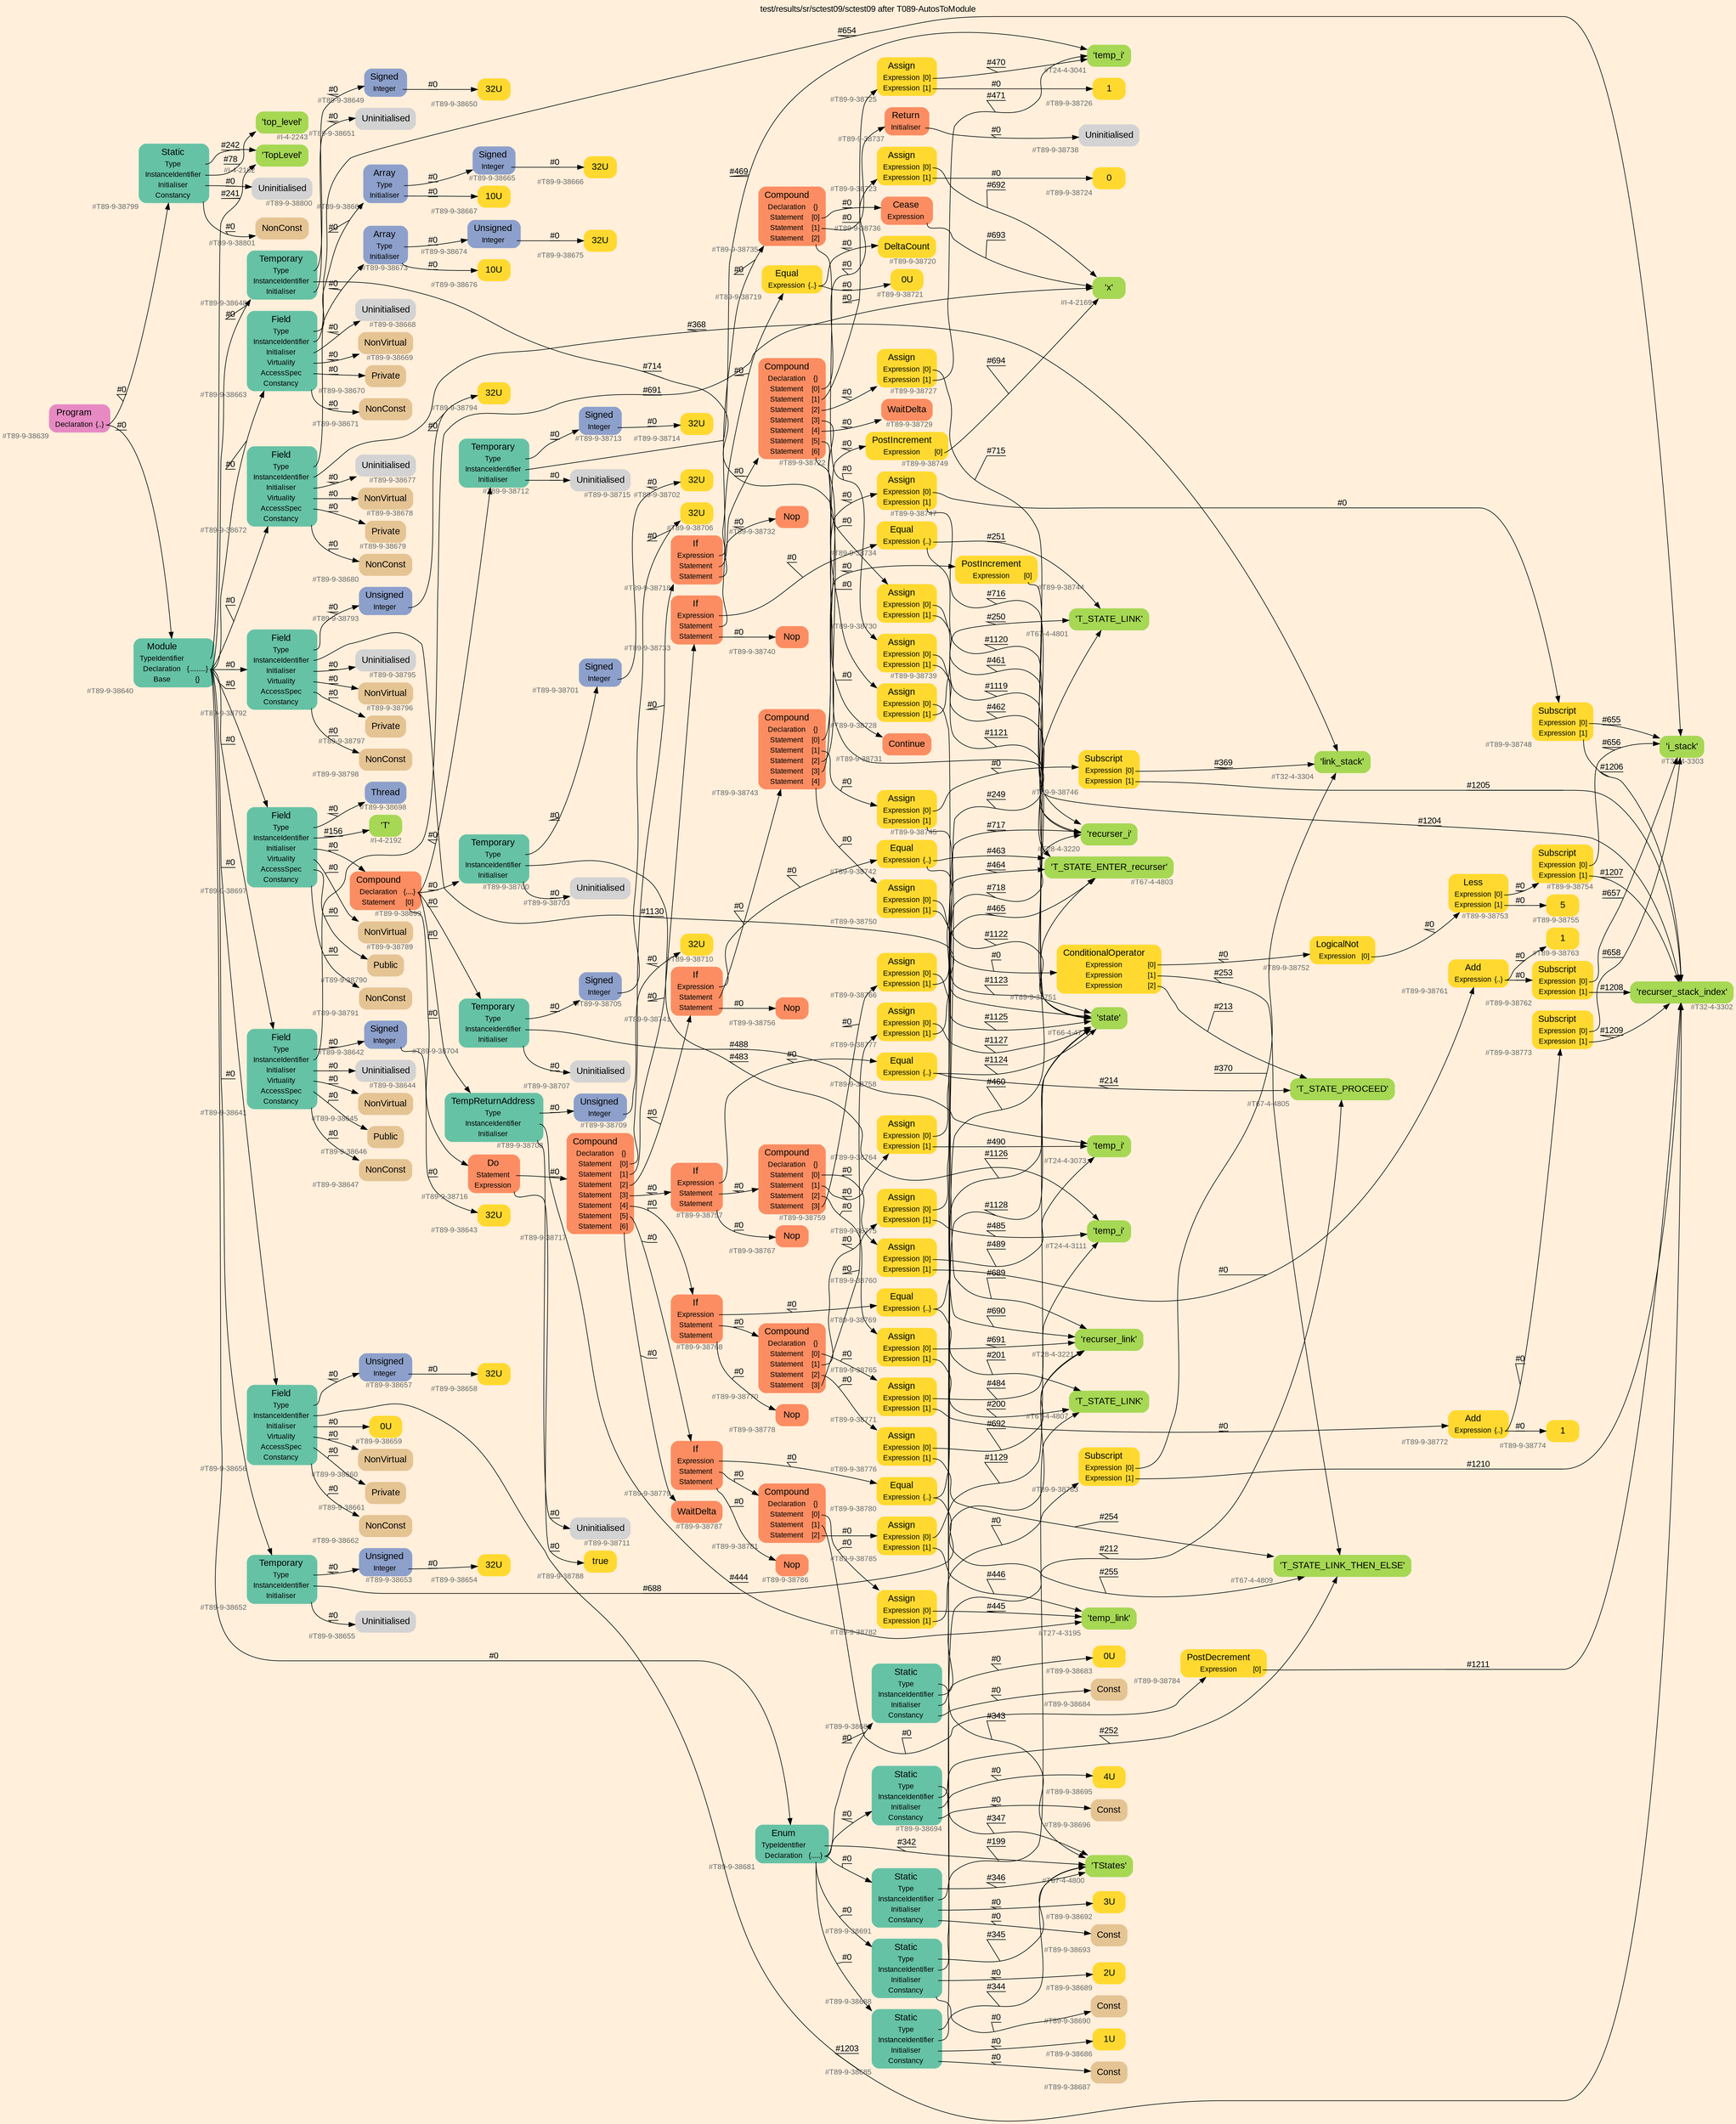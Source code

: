 digraph "test/results/sr/sctest09/sctest09 after T089-AutosToModule" {
label = "test/results/sr/sctest09/sctest09 after T089-AutosToModule"
labelloc = t
graph [
    rankdir = "LR"
    ranksep = 0.3
    bgcolor = antiquewhite1
    color = black
    fontcolor = black
    fontname = "Arial"
];
node [
    fontname = "Arial"
];
edge [
    fontname = "Arial"
];

// -------------------- node figure --------------------
// -------- block #T89-9-38639 ----------
"#T89-9-38639" [
    fillcolor = "/set28/4"
    xlabel = "#T89-9-38639"
    fontsize = "12"
    fontcolor = grey40
    shape = "plaintext"
    label = <<TABLE BORDER="0" CELLBORDER="0" CELLSPACING="0">
     <TR><TD><FONT COLOR="black" POINT-SIZE="15">Program</FONT></TD></TR>
     <TR><TD><FONT COLOR="black" POINT-SIZE="12">Declaration</FONT></TD><TD PORT="port0"><FONT COLOR="black" POINT-SIZE="12">{..}</FONT></TD></TR>
    </TABLE>>
    style = "rounded,filled"
];

// -------- block #T89-9-38640 ----------
"#T89-9-38640" [
    fillcolor = "/set28/1"
    xlabel = "#T89-9-38640"
    fontsize = "12"
    fontcolor = grey40
    shape = "plaintext"
    label = <<TABLE BORDER="0" CELLBORDER="0" CELLSPACING="0">
     <TR><TD><FONT COLOR="black" POINT-SIZE="15">Module</FONT></TD></TR>
     <TR><TD><FONT COLOR="black" POINT-SIZE="12">TypeIdentifier</FONT></TD><TD PORT="port0"></TD></TR>
     <TR><TD><FONT COLOR="black" POINT-SIZE="12">Declaration</FONT></TD><TD PORT="port1"><FONT COLOR="black" POINT-SIZE="12">{.........}</FONT></TD></TR>
     <TR><TD><FONT COLOR="black" POINT-SIZE="12">Base</FONT></TD><TD PORT="port2"><FONT COLOR="black" POINT-SIZE="12">{}</FONT></TD></TR>
    </TABLE>>
    style = "rounded,filled"
];

// -------- block #I-4-2162 ----------
"#I-4-2162" [
    fillcolor = "/set28/5"
    xlabel = "#I-4-2162"
    fontsize = "12"
    fontcolor = grey40
    shape = "plaintext"
    label = <<TABLE BORDER="0" CELLBORDER="0" CELLSPACING="0">
     <TR><TD><FONT COLOR="black" POINT-SIZE="15">'TopLevel'</FONT></TD></TR>
    </TABLE>>
    style = "rounded,filled"
];

// -------- block #T89-9-38641 ----------
"#T89-9-38641" [
    fillcolor = "/set28/1"
    xlabel = "#T89-9-38641"
    fontsize = "12"
    fontcolor = grey40
    shape = "plaintext"
    label = <<TABLE BORDER="0" CELLBORDER="0" CELLSPACING="0">
     <TR><TD><FONT COLOR="black" POINT-SIZE="15">Field</FONT></TD></TR>
     <TR><TD><FONT COLOR="black" POINT-SIZE="12">Type</FONT></TD><TD PORT="port0"></TD></TR>
     <TR><TD><FONT COLOR="black" POINT-SIZE="12">InstanceIdentifier</FONT></TD><TD PORT="port1"></TD></TR>
     <TR><TD><FONT COLOR="black" POINT-SIZE="12">Initialiser</FONT></TD><TD PORT="port2"></TD></TR>
     <TR><TD><FONT COLOR="black" POINT-SIZE="12">Virtuality</FONT></TD><TD PORT="port3"></TD></TR>
     <TR><TD><FONT COLOR="black" POINT-SIZE="12">AccessSpec</FONT></TD><TD PORT="port4"></TD></TR>
     <TR><TD><FONT COLOR="black" POINT-SIZE="12">Constancy</FONT></TD><TD PORT="port5"></TD></TR>
    </TABLE>>
    style = "rounded,filled"
];

// -------- block #T89-9-38642 ----------
"#T89-9-38642" [
    fillcolor = "/set28/3"
    xlabel = "#T89-9-38642"
    fontsize = "12"
    fontcolor = grey40
    shape = "plaintext"
    label = <<TABLE BORDER="0" CELLBORDER="0" CELLSPACING="0">
     <TR><TD><FONT COLOR="black" POINT-SIZE="15">Signed</FONT></TD></TR>
     <TR><TD><FONT COLOR="black" POINT-SIZE="12">Integer</FONT></TD><TD PORT="port0"></TD></TR>
    </TABLE>>
    style = "rounded,filled"
];

// -------- block #T89-9-38643 ----------
"#T89-9-38643" [
    fillcolor = "/set28/6"
    xlabel = "#T89-9-38643"
    fontsize = "12"
    fontcolor = grey40
    shape = "plaintext"
    label = <<TABLE BORDER="0" CELLBORDER="0" CELLSPACING="0">
     <TR><TD><FONT COLOR="black" POINT-SIZE="15">32U</FONT></TD></TR>
    </TABLE>>
    style = "rounded,filled"
];

// -------- block #I-4-2169 ----------
"#I-4-2169" [
    fillcolor = "/set28/5"
    xlabel = "#I-4-2169"
    fontsize = "12"
    fontcolor = grey40
    shape = "plaintext"
    label = <<TABLE BORDER="0" CELLBORDER="0" CELLSPACING="0">
     <TR><TD><FONT COLOR="black" POINT-SIZE="15">'x'</FONT></TD></TR>
    </TABLE>>
    style = "rounded,filled"
];

// -------- block #T89-9-38644 ----------
"#T89-9-38644" [
    xlabel = "#T89-9-38644"
    fontsize = "12"
    fontcolor = grey40
    shape = "plaintext"
    label = <<TABLE BORDER="0" CELLBORDER="0" CELLSPACING="0">
     <TR><TD><FONT COLOR="black" POINT-SIZE="15">Uninitialised</FONT></TD></TR>
    </TABLE>>
    style = "rounded,filled"
];

// -------- block #T89-9-38645 ----------
"#T89-9-38645" [
    fillcolor = "/set28/7"
    xlabel = "#T89-9-38645"
    fontsize = "12"
    fontcolor = grey40
    shape = "plaintext"
    label = <<TABLE BORDER="0" CELLBORDER="0" CELLSPACING="0">
     <TR><TD><FONT COLOR="black" POINT-SIZE="15">NonVirtual</FONT></TD></TR>
    </TABLE>>
    style = "rounded,filled"
];

// -------- block #T89-9-38646 ----------
"#T89-9-38646" [
    fillcolor = "/set28/7"
    xlabel = "#T89-9-38646"
    fontsize = "12"
    fontcolor = grey40
    shape = "plaintext"
    label = <<TABLE BORDER="0" CELLBORDER="0" CELLSPACING="0">
     <TR><TD><FONT COLOR="black" POINT-SIZE="15">Public</FONT></TD></TR>
    </TABLE>>
    style = "rounded,filled"
];

// -------- block #T89-9-38647 ----------
"#T89-9-38647" [
    fillcolor = "/set28/7"
    xlabel = "#T89-9-38647"
    fontsize = "12"
    fontcolor = grey40
    shape = "plaintext"
    label = <<TABLE BORDER="0" CELLBORDER="0" CELLSPACING="0">
     <TR><TD><FONT COLOR="black" POINT-SIZE="15">NonConst</FONT></TD></TR>
    </TABLE>>
    style = "rounded,filled"
];

// -------- block #T89-9-38648 ----------
"#T89-9-38648" [
    fillcolor = "/set28/1"
    xlabel = "#T89-9-38648"
    fontsize = "12"
    fontcolor = grey40
    shape = "plaintext"
    label = <<TABLE BORDER="0" CELLBORDER="0" CELLSPACING="0">
     <TR><TD><FONT COLOR="black" POINT-SIZE="15">Temporary</FONT></TD></TR>
     <TR><TD><FONT COLOR="black" POINT-SIZE="12">Type</FONT></TD><TD PORT="port0"></TD></TR>
     <TR><TD><FONT COLOR="black" POINT-SIZE="12">InstanceIdentifier</FONT></TD><TD PORT="port1"></TD></TR>
     <TR><TD><FONT COLOR="black" POINT-SIZE="12">Initialiser</FONT></TD><TD PORT="port2"></TD></TR>
    </TABLE>>
    style = "rounded,filled"
];

// -------- block #T89-9-38649 ----------
"#T89-9-38649" [
    fillcolor = "/set28/3"
    xlabel = "#T89-9-38649"
    fontsize = "12"
    fontcolor = grey40
    shape = "plaintext"
    label = <<TABLE BORDER="0" CELLBORDER="0" CELLSPACING="0">
     <TR><TD><FONT COLOR="black" POINT-SIZE="15">Signed</FONT></TD></TR>
     <TR><TD><FONT COLOR="black" POINT-SIZE="12">Integer</FONT></TD><TD PORT="port0"></TD></TR>
    </TABLE>>
    style = "rounded,filled"
];

// -------- block #T89-9-38650 ----------
"#T89-9-38650" [
    fillcolor = "/set28/6"
    xlabel = "#T89-9-38650"
    fontsize = "12"
    fontcolor = grey40
    shape = "plaintext"
    label = <<TABLE BORDER="0" CELLBORDER="0" CELLSPACING="0">
     <TR><TD><FONT COLOR="black" POINT-SIZE="15">32U</FONT></TD></TR>
    </TABLE>>
    style = "rounded,filled"
];

// -------- block #T28-4-3220 ----------
"#T28-4-3220" [
    fillcolor = "/set28/5"
    xlabel = "#T28-4-3220"
    fontsize = "12"
    fontcolor = grey40
    shape = "plaintext"
    label = <<TABLE BORDER="0" CELLBORDER="0" CELLSPACING="0">
     <TR><TD><FONT COLOR="black" POINT-SIZE="15">'recurser_i'</FONT></TD></TR>
    </TABLE>>
    style = "rounded,filled"
];

// -------- block #T89-9-38651 ----------
"#T89-9-38651" [
    xlabel = "#T89-9-38651"
    fontsize = "12"
    fontcolor = grey40
    shape = "plaintext"
    label = <<TABLE BORDER="0" CELLBORDER="0" CELLSPACING="0">
     <TR><TD><FONT COLOR="black" POINT-SIZE="15">Uninitialised</FONT></TD></TR>
    </TABLE>>
    style = "rounded,filled"
];

// -------- block #T89-9-38652 ----------
"#T89-9-38652" [
    fillcolor = "/set28/1"
    xlabel = "#T89-9-38652"
    fontsize = "12"
    fontcolor = grey40
    shape = "plaintext"
    label = <<TABLE BORDER="0" CELLBORDER="0" CELLSPACING="0">
     <TR><TD><FONT COLOR="black" POINT-SIZE="15">Temporary</FONT></TD></TR>
     <TR><TD><FONT COLOR="black" POINT-SIZE="12">Type</FONT></TD><TD PORT="port0"></TD></TR>
     <TR><TD><FONT COLOR="black" POINT-SIZE="12">InstanceIdentifier</FONT></TD><TD PORT="port1"></TD></TR>
     <TR><TD><FONT COLOR="black" POINT-SIZE="12">Initialiser</FONT></TD><TD PORT="port2"></TD></TR>
    </TABLE>>
    style = "rounded,filled"
];

// -------- block #T89-9-38653 ----------
"#T89-9-38653" [
    fillcolor = "/set28/3"
    xlabel = "#T89-9-38653"
    fontsize = "12"
    fontcolor = grey40
    shape = "plaintext"
    label = <<TABLE BORDER="0" CELLBORDER="0" CELLSPACING="0">
     <TR><TD><FONT COLOR="black" POINT-SIZE="15">Unsigned</FONT></TD></TR>
     <TR><TD><FONT COLOR="black" POINT-SIZE="12">Integer</FONT></TD><TD PORT="port0"></TD></TR>
    </TABLE>>
    style = "rounded,filled"
];

// -------- block #T89-9-38654 ----------
"#T89-9-38654" [
    fillcolor = "/set28/6"
    xlabel = "#T89-9-38654"
    fontsize = "12"
    fontcolor = grey40
    shape = "plaintext"
    label = <<TABLE BORDER="0" CELLBORDER="0" CELLSPACING="0">
     <TR><TD><FONT COLOR="black" POINT-SIZE="15">32U</FONT></TD></TR>
    </TABLE>>
    style = "rounded,filled"
];

// -------- block #T28-4-3221 ----------
"#T28-4-3221" [
    fillcolor = "/set28/5"
    xlabel = "#T28-4-3221"
    fontsize = "12"
    fontcolor = grey40
    shape = "plaintext"
    label = <<TABLE BORDER="0" CELLBORDER="0" CELLSPACING="0">
     <TR><TD><FONT COLOR="black" POINT-SIZE="15">'recurser_link'</FONT></TD></TR>
    </TABLE>>
    style = "rounded,filled"
];

// -------- block #T89-9-38655 ----------
"#T89-9-38655" [
    xlabel = "#T89-9-38655"
    fontsize = "12"
    fontcolor = grey40
    shape = "plaintext"
    label = <<TABLE BORDER="0" CELLBORDER="0" CELLSPACING="0">
     <TR><TD><FONT COLOR="black" POINT-SIZE="15">Uninitialised</FONT></TD></TR>
    </TABLE>>
    style = "rounded,filled"
];

// -------- block #T89-9-38656 ----------
"#T89-9-38656" [
    fillcolor = "/set28/1"
    xlabel = "#T89-9-38656"
    fontsize = "12"
    fontcolor = grey40
    shape = "plaintext"
    label = <<TABLE BORDER="0" CELLBORDER="0" CELLSPACING="0">
     <TR><TD><FONT COLOR="black" POINT-SIZE="15">Field</FONT></TD></TR>
     <TR><TD><FONT COLOR="black" POINT-SIZE="12">Type</FONT></TD><TD PORT="port0"></TD></TR>
     <TR><TD><FONT COLOR="black" POINT-SIZE="12">InstanceIdentifier</FONT></TD><TD PORT="port1"></TD></TR>
     <TR><TD><FONT COLOR="black" POINT-SIZE="12">Initialiser</FONT></TD><TD PORT="port2"></TD></TR>
     <TR><TD><FONT COLOR="black" POINT-SIZE="12">Virtuality</FONT></TD><TD PORT="port3"></TD></TR>
     <TR><TD><FONT COLOR="black" POINT-SIZE="12">AccessSpec</FONT></TD><TD PORT="port4"></TD></TR>
     <TR><TD><FONT COLOR="black" POINT-SIZE="12">Constancy</FONT></TD><TD PORT="port5"></TD></TR>
    </TABLE>>
    style = "rounded,filled"
];

// -------- block #T89-9-38657 ----------
"#T89-9-38657" [
    fillcolor = "/set28/3"
    xlabel = "#T89-9-38657"
    fontsize = "12"
    fontcolor = grey40
    shape = "plaintext"
    label = <<TABLE BORDER="0" CELLBORDER="0" CELLSPACING="0">
     <TR><TD><FONT COLOR="black" POINT-SIZE="15">Unsigned</FONT></TD></TR>
     <TR><TD><FONT COLOR="black" POINT-SIZE="12">Integer</FONT></TD><TD PORT="port0"></TD></TR>
    </TABLE>>
    style = "rounded,filled"
];

// -------- block #T89-9-38658 ----------
"#T89-9-38658" [
    fillcolor = "/set28/6"
    xlabel = "#T89-9-38658"
    fontsize = "12"
    fontcolor = grey40
    shape = "plaintext"
    label = <<TABLE BORDER="0" CELLBORDER="0" CELLSPACING="0">
     <TR><TD><FONT COLOR="black" POINT-SIZE="15">32U</FONT></TD></TR>
    </TABLE>>
    style = "rounded,filled"
];

// -------- block #T32-4-3302 ----------
"#T32-4-3302" [
    fillcolor = "/set28/5"
    xlabel = "#T32-4-3302"
    fontsize = "12"
    fontcolor = grey40
    shape = "plaintext"
    label = <<TABLE BORDER="0" CELLBORDER="0" CELLSPACING="0">
     <TR><TD><FONT COLOR="black" POINT-SIZE="15">'recurser_stack_index'</FONT></TD></TR>
    </TABLE>>
    style = "rounded,filled"
];

// -------- block #T89-9-38659 ----------
"#T89-9-38659" [
    fillcolor = "/set28/6"
    xlabel = "#T89-9-38659"
    fontsize = "12"
    fontcolor = grey40
    shape = "plaintext"
    label = <<TABLE BORDER="0" CELLBORDER="0" CELLSPACING="0">
     <TR><TD><FONT COLOR="black" POINT-SIZE="15">0U</FONT></TD></TR>
    </TABLE>>
    style = "rounded,filled"
];

// -------- block #T89-9-38660 ----------
"#T89-9-38660" [
    fillcolor = "/set28/7"
    xlabel = "#T89-9-38660"
    fontsize = "12"
    fontcolor = grey40
    shape = "plaintext"
    label = <<TABLE BORDER="0" CELLBORDER="0" CELLSPACING="0">
     <TR><TD><FONT COLOR="black" POINT-SIZE="15">NonVirtual</FONT></TD></TR>
    </TABLE>>
    style = "rounded,filled"
];

// -------- block #T89-9-38661 ----------
"#T89-9-38661" [
    fillcolor = "/set28/7"
    xlabel = "#T89-9-38661"
    fontsize = "12"
    fontcolor = grey40
    shape = "plaintext"
    label = <<TABLE BORDER="0" CELLBORDER="0" CELLSPACING="0">
     <TR><TD><FONT COLOR="black" POINT-SIZE="15">Private</FONT></TD></TR>
    </TABLE>>
    style = "rounded,filled"
];

// -------- block #T89-9-38662 ----------
"#T89-9-38662" [
    fillcolor = "/set28/7"
    xlabel = "#T89-9-38662"
    fontsize = "12"
    fontcolor = grey40
    shape = "plaintext"
    label = <<TABLE BORDER="0" CELLBORDER="0" CELLSPACING="0">
     <TR><TD><FONT COLOR="black" POINT-SIZE="15">NonConst</FONT></TD></TR>
    </TABLE>>
    style = "rounded,filled"
];

// -------- block #T89-9-38663 ----------
"#T89-9-38663" [
    fillcolor = "/set28/1"
    xlabel = "#T89-9-38663"
    fontsize = "12"
    fontcolor = grey40
    shape = "plaintext"
    label = <<TABLE BORDER="0" CELLBORDER="0" CELLSPACING="0">
     <TR><TD><FONT COLOR="black" POINT-SIZE="15">Field</FONT></TD></TR>
     <TR><TD><FONT COLOR="black" POINT-SIZE="12">Type</FONT></TD><TD PORT="port0"></TD></TR>
     <TR><TD><FONT COLOR="black" POINT-SIZE="12">InstanceIdentifier</FONT></TD><TD PORT="port1"></TD></TR>
     <TR><TD><FONT COLOR="black" POINT-SIZE="12">Initialiser</FONT></TD><TD PORT="port2"></TD></TR>
     <TR><TD><FONT COLOR="black" POINT-SIZE="12">Virtuality</FONT></TD><TD PORT="port3"></TD></TR>
     <TR><TD><FONT COLOR="black" POINT-SIZE="12">AccessSpec</FONT></TD><TD PORT="port4"></TD></TR>
     <TR><TD><FONT COLOR="black" POINT-SIZE="12">Constancy</FONT></TD><TD PORT="port5"></TD></TR>
    </TABLE>>
    style = "rounded,filled"
];

// -------- block #T89-9-38664 ----------
"#T89-9-38664" [
    fillcolor = "/set28/3"
    xlabel = "#T89-9-38664"
    fontsize = "12"
    fontcolor = grey40
    shape = "plaintext"
    label = <<TABLE BORDER="0" CELLBORDER="0" CELLSPACING="0">
     <TR><TD><FONT COLOR="black" POINT-SIZE="15">Array</FONT></TD></TR>
     <TR><TD><FONT COLOR="black" POINT-SIZE="12">Type</FONT></TD><TD PORT="port0"></TD></TR>
     <TR><TD><FONT COLOR="black" POINT-SIZE="12">Initialiser</FONT></TD><TD PORT="port1"></TD></TR>
    </TABLE>>
    style = "rounded,filled"
];

// -------- block #T89-9-38665 ----------
"#T89-9-38665" [
    fillcolor = "/set28/3"
    xlabel = "#T89-9-38665"
    fontsize = "12"
    fontcolor = grey40
    shape = "plaintext"
    label = <<TABLE BORDER="0" CELLBORDER="0" CELLSPACING="0">
     <TR><TD><FONT COLOR="black" POINT-SIZE="15">Signed</FONT></TD></TR>
     <TR><TD><FONT COLOR="black" POINT-SIZE="12">Integer</FONT></TD><TD PORT="port0"></TD></TR>
    </TABLE>>
    style = "rounded,filled"
];

// -------- block #T89-9-38666 ----------
"#T89-9-38666" [
    fillcolor = "/set28/6"
    xlabel = "#T89-9-38666"
    fontsize = "12"
    fontcolor = grey40
    shape = "plaintext"
    label = <<TABLE BORDER="0" CELLBORDER="0" CELLSPACING="0">
     <TR><TD><FONT COLOR="black" POINT-SIZE="15">32U</FONT></TD></TR>
    </TABLE>>
    style = "rounded,filled"
];

// -------- block #T89-9-38667 ----------
"#T89-9-38667" [
    fillcolor = "/set28/6"
    xlabel = "#T89-9-38667"
    fontsize = "12"
    fontcolor = grey40
    shape = "plaintext"
    label = <<TABLE BORDER="0" CELLBORDER="0" CELLSPACING="0">
     <TR><TD><FONT COLOR="black" POINT-SIZE="15">10U</FONT></TD></TR>
    </TABLE>>
    style = "rounded,filled"
];

// -------- block #T32-4-3303 ----------
"#T32-4-3303" [
    fillcolor = "/set28/5"
    xlabel = "#T32-4-3303"
    fontsize = "12"
    fontcolor = grey40
    shape = "plaintext"
    label = <<TABLE BORDER="0" CELLBORDER="0" CELLSPACING="0">
     <TR><TD><FONT COLOR="black" POINT-SIZE="15">'i_stack'</FONT></TD></TR>
    </TABLE>>
    style = "rounded,filled"
];

// -------- block #T89-9-38668 ----------
"#T89-9-38668" [
    xlabel = "#T89-9-38668"
    fontsize = "12"
    fontcolor = grey40
    shape = "plaintext"
    label = <<TABLE BORDER="0" CELLBORDER="0" CELLSPACING="0">
     <TR><TD><FONT COLOR="black" POINT-SIZE="15">Uninitialised</FONT></TD></TR>
    </TABLE>>
    style = "rounded,filled"
];

// -------- block #T89-9-38669 ----------
"#T89-9-38669" [
    fillcolor = "/set28/7"
    xlabel = "#T89-9-38669"
    fontsize = "12"
    fontcolor = grey40
    shape = "plaintext"
    label = <<TABLE BORDER="0" CELLBORDER="0" CELLSPACING="0">
     <TR><TD><FONT COLOR="black" POINT-SIZE="15">NonVirtual</FONT></TD></TR>
    </TABLE>>
    style = "rounded,filled"
];

// -------- block #T89-9-38670 ----------
"#T89-9-38670" [
    fillcolor = "/set28/7"
    xlabel = "#T89-9-38670"
    fontsize = "12"
    fontcolor = grey40
    shape = "plaintext"
    label = <<TABLE BORDER="0" CELLBORDER="0" CELLSPACING="0">
     <TR><TD><FONT COLOR="black" POINT-SIZE="15">Private</FONT></TD></TR>
    </TABLE>>
    style = "rounded,filled"
];

// -------- block #T89-9-38671 ----------
"#T89-9-38671" [
    fillcolor = "/set28/7"
    xlabel = "#T89-9-38671"
    fontsize = "12"
    fontcolor = grey40
    shape = "plaintext"
    label = <<TABLE BORDER="0" CELLBORDER="0" CELLSPACING="0">
     <TR><TD><FONT COLOR="black" POINT-SIZE="15">NonConst</FONT></TD></TR>
    </TABLE>>
    style = "rounded,filled"
];

// -------- block #T89-9-38672 ----------
"#T89-9-38672" [
    fillcolor = "/set28/1"
    xlabel = "#T89-9-38672"
    fontsize = "12"
    fontcolor = grey40
    shape = "plaintext"
    label = <<TABLE BORDER="0" CELLBORDER="0" CELLSPACING="0">
     <TR><TD><FONT COLOR="black" POINT-SIZE="15">Field</FONT></TD></TR>
     <TR><TD><FONT COLOR="black" POINT-SIZE="12">Type</FONT></TD><TD PORT="port0"></TD></TR>
     <TR><TD><FONT COLOR="black" POINT-SIZE="12">InstanceIdentifier</FONT></TD><TD PORT="port1"></TD></TR>
     <TR><TD><FONT COLOR="black" POINT-SIZE="12">Initialiser</FONT></TD><TD PORT="port2"></TD></TR>
     <TR><TD><FONT COLOR="black" POINT-SIZE="12">Virtuality</FONT></TD><TD PORT="port3"></TD></TR>
     <TR><TD><FONT COLOR="black" POINT-SIZE="12">AccessSpec</FONT></TD><TD PORT="port4"></TD></TR>
     <TR><TD><FONT COLOR="black" POINT-SIZE="12">Constancy</FONT></TD><TD PORT="port5"></TD></TR>
    </TABLE>>
    style = "rounded,filled"
];

// -------- block #T89-9-38673 ----------
"#T89-9-38673" [
    fillcolor = "/set28/3"
    xlabel = "#T89-9-38673"
    fontsize = "12"
    fontcolor = grey40
    shape = "plaintext"
    label = <<TABLE BORDER="0" CELLBORDER="0" CELLSPACING="0">
     <TR><TD><FONT COLOR="black" POINT-SIZE="15">Array</FONT></TD></TR>
     <TR><TD><FONT COLOR="black" POINT-SIZE="12">Type</FONT></TD><TD PORT="port0"></TD></TR>
     <TR><TD><FONT COLOR="black" POINT-SIZE="12">Initialiser</FONT></TD><TD PORT="port1"></TD></TR>
    </TABLE>>
    style = "rounded,filled"
];

// -------- block #T89-9-38674 ----------
"#T89-9-38674" [
    fillcolor = "/set28/3"
    xlabel = "#T89-9-38674"
    fontsize = "12"
    fontcolor = grey40
    shape = "plaintext"
    label = <<TABLE BORDER="0" CELLBORDER="0" CELLSPACING="0">
     <TR><TD><FONT COLOR="black" POINT-SIZE="15">Unsigned</FONT></TD></TR>
     <TR><TD><FONT COLOR="black" POINT-SIZE="12">Integer</FONT></TD><TD PORT="port0"></TD></TR>
    </TABLE>>
    style = "rounded,filled"
];

// -------- block #T89-9-38675 ----------
"#T89-9-38675" [
    fillcolor = "/set28/6"
    xlabel = "#T89-9-38675"
    fontsize = "12"
    fontcolor = grey40
    shape = "plaintext"
    label = <<TABLE BORDER="0" CELLBORDER="0" CELLSPACING="0">
     <TR><TD><FONT COLOR="black" POINT-SIZE="15">32U</FONT></TD></TR>
    </TABLE>>
    style = "rounded,filled"
];

// -------- block #T89-9-38676 ----------
"#T89-9-38676" [
    fillcolor = "/set28/6"
    xlabel = "#T89-9-38676"
    fontsize = "12"
    fontcolor = grey40
    shape = "plaintext"
    label = <<TABLE BORDER="0" CELLBORDER="0" CELLSPACING="0">
     <TR><TD><FONT COLOR="black" POINT-SIZE="15">10U</FONT></TD></TR>
    </TABLE>>
    style = "rounded,filled"
];

// -------- block #T32-4-3304 ----------
"#T32-4-3304" [
    fillcolor = "/set28/5"
    xlabel = "#T32-4-3304"
    fontsize = "12"
    fontcolor = grey40
    shape = "plaintext"
    label = <<TABLE BORDER="0" CELLBORDER="0" CELLSPACING="0">
     <TR><TD><FONT COLOR="black" POINT-SIZE="15">'link_stack'</FONT></TD></TR>
    </TABLE>>
    style = "rounded,filled"
];

// -------- block #T89-9-38677 ----------
"#T89-9-38677" [
    xlabel = "#T89-9-38677"
    fontsize = "12"
    fontcolor = grey40
    shape = "plaintext"
    label = <<TABLE BORDER="0" CELLBORDER="0" CELLSPACING="0">
     <TR><TD><FONT COLOR="black" POINT-SIZE="15">Uninitialised</FONT></TD></TR>
    </TABLE>>
    style = "rounded,filled"
];

// -------- block #T89-9-38678 ----------
"#T89-9-38678" [
    fillcolor = "/set28/7"
    xlabel = "#T89-9-38678"
    fontsize = "12"
    fontcolor = grey40
    shape = "plaintext"
    label = <<TABLE BORDER="0" CELLBORDER="0" CELLSPACING="0">
     <TR><TD><FONT COLOR="black" POINT-SIZE="15">NonVirtual</FONT></TD></TR>
    </TABLE>>
    style = "rounded,filled"
];

// -------- block #T89-9-38679 ----------
"#T89-9-38679" [
    fillcolor = "/set28/7"
    xlabel = "#T89-9-38679"
    fontsize = "12"
    fontcolor = grey40
    shape = "plaintext"
    label = <<TABLE BORDER="0" CELLBORDER="0" CELLSPACING="0">
     <TR><TD><FONT COLOR="black" POINT-SIZE="15">Private</FONT></TD></TR>
    </TABLE>>
    style = "rounded,filled"
];

// -------- block #T89-9-38680 ----------
"#T89-9-38680" [
    fillcolor = "/set28/7"
    xlabel = "#T89-9-38680"
    fontsize = "12"
    fontcolor = grey40
    shape = "plaintext"
    label = <<TABLE BORDER="0" CELLBORDER="0" CELLSPACING="0">
     <TR><TD><FONT COLOR="black" POINT-SIZE="15">NonConst</FONT></TD></TR>
    </TABLE>>
    style = "rounded,filled"
];

// -------- block #T89-9-38681 ----------
"#T89-9-38681" [
    fillcolor = "/set28/1"
    xlabel = "#T89-9-38681"
    fontsize = "12"
    fontcolor = grey40
    shape = "plaintext"
    label = <<TABLE BORDER="0" CELLBORDER="0" CELLSPACING="0">
     <TR><TD><FONT COLOR="black" POINT-SIZE="15">Enum</FONT></TD></TR>
     <TR><TD><FONT COLOR="black" POINT-SIZE="12">TypeIdentifier</FONT></TD><TD PORT="port0"></TD></TR>
     <TR><TD><FONT COLOR="black" POINT-SIZE="12">Declaration</FONT></TD><TD PORT="port1"><FONT COLOR="black" POINT-SIZE="12">{.....}</FONT></TD></TR>
    </TABLE>>
    style = "rounded,filled"
];

// -------- block #T67-4-4800 ----------
"#T67-4-4800" [
    fillcolor = "/set28/5"
    xlabel = "#T67-4-4800"
    fontsize = "12"
    fontcolor = grey40
    shape = "plaintext"
    label = <<TABLE BORDER="0" CELLBORDER="0" CELLSPACING="0">
     <TR><TD><FONT COLOR="black" POINT-SIZE="15">'TStates'</FONT></TD></TR>
    </TABLE>>
    style = "rounded,filled"
];

// -------- block #T89-9-38682 ----------
"#T89-9-38682" [
    fillcolor = "/set28/1"
    xlabel = "#T89-9-38682"
    fontsize = "12"
    fontcolor = grey40
    shape = "plaintext"
    label = <<TABLE BORDER="0" CELLBORDER="0" CELLSPACING="0">
     <TR><TD><FONT COLOR="black" POINT-SIZE="15">Static</FONT></TD></TR>
     <TR><TD><FONT COLOR="black" POINT-SIZE="12">Type</FONT></TD><TD PORT="port0"></TD></TR>
     <TR><TD><FONT COLOR="black" POINT-SIZE="12">InstanceIdentifier</FONT></TD><TD PORT="port1"></TD></TR>
     <TR><TD><FONT COLOR="black" POINT-SIZE="12">Initialiser</FONT></TD><TD PORT="port2"></TD></TR>
     <TR><TD><FONT COLOR="black" POINT-SIZE="12">Constancy</FONT></TD><TD PORT="port3"></TD></TR>
    </TABLE>>
    style = "rounded,filled"
];

// -------- block #T67-4-4801 ----------
"#T67-4-4801" [
    fillcolor = "/set28/5"
    xlabel = "#T67-4-4801"
    fontsize = "12"
    fontcolor = grey40
    shape = "plaintext"
    label = <<TABLE BORDER="0" CELLBORDER="0" CELLSPACING="0">
     <TR><TD><FONT COLOR="black" POINT-SIZE="15">'T_STATE_LINK'</FONT></TD></TR>
    </TABLE>>
    style = "rounded,filled"
];

// -------- block #T89-9-38683 ----------
"#T89-9-38683" [
    fillcolor = "/set28/6"
    xlabel = "#T89-9-38683"
    fontsize = "12"
    fontcolor = grey40
    shape = "plaintext"
    label = <<TABLE BORDER="0" CELLBORDER="0" CELLSPACING="0">
     <TR><TD><FONT COLOR="black" POINT-SIZE="15">0U</FONT></TD></TR>
    </TABLE>>
    style = "rounded,filled"
];

// -------- block #T89-9-38684 ----------
"#T89-9-38684" [
    fillcolor = "/set28/7"
    xlabel = "#T89-9-38684"
    fontsize = "12"
    fontcolor = grey40
    shape = "plaintext"
    label = <<TABLE BORDER="0" CELLBORDER="0" CELLSPACING="0">
     <TR><TD><FONT COLOR="black" POINT-SIZE="15">Const</FONT></TD></TR>
    </TABLE>>
    style = "rounded,filled"
];

// -------- block #T89-9-38685 ----------
"#T89-9-38685" [
    fillcolor = "/set28/1"
    xlabel = "#T89-9-38685"
    fontsize = "12"
    fontcolor = grey40
    shape = "plaintext"
    label = <<TABLE BORDER="0" CELLBORDER="0" CELLSPACING="0">
     <TR><TD><FONT COLOR="black" POINT-SIZE="15">Static</FONT></TD></TR>
     <TR><TD><FONT COLOR="black" POINT-SIZE="12">Type</FONT></TD><TD PORT="port0"></TD></TR>
     <TR><TD><FONT COLOR="black" POINT-SIZE="12">InstanceIdentifier</FONT></TD><TD PORT="port1"></TD></TR>
     <TR><TD><FONT COLOR="black" POINT-SIZE="12">Initialiser</FONT></TD><TD PORT="port2"></TD></TR>
     <TR><TD><FONT COLOR="black" POINT-SIZE="12">Constancy</FONT></TD><TD PORT="port3"></TD></TR>
    </TABLE>>
    style = "rounded,filled"
];

// -------- block #T67-4-4803 ----------
"#T67-4-4803" [
    fillcolor = "/set28/5"
    xlabel = "#T67-4-4803"
    fontsize = "12"
    fontcolor = grey40
    shape = "plaintext"
    label = <<TABLE BORDER="0" CELLBORDER="0" CELLSPACING="0">
     <TR><TD><FONT COLOR="black" POINT-SIZE="15">'T_STATE_ENTER_recurser'</FONT></TD></TR>
    </TABLE>>
    style = "rounded,filled"
];

// -------- block #T89-9-38686 ----------
"#T89-9-38686" [
    fillcolor = "/set28/6"
    xlabel = "#T89-9-38686"
    fontsize = "12"
    fontcolor = grey40
    shape = "plaintext"
    label = <<TABLE BORDER="0" CELLBORDER="0" CELLSPACING="0">
     <TR><TD><FONT COLOR="black" POINT-SIZE="15">1U</FONT></TD></TR>
    </TABLE>>
    style = "rounded,filled"
];

// -------- block #T89-9-38687 ----------
"#T89-9-38687" [
    fillcolor = "/set28/7"
    xlabel = "#T89-9-38687"
    fontsize = "12"
    fontcolor = grey40
    shape = "plaintext"
    label = <<TABLE BORDER="0" CELLBORDER="0" CELLSPACING="0">
     <TR><TD><FONT COLOR="black" POINT-SIZE="15">Const</FONT></TD></TR>
    </TABLE>>
    style = "rounded,filled"
];

// -------- block #T89-9-38688 ----------
"#T89-9-38688" [
    fillcolor = "/set28/1"
    xlabel = "#T89-9-38688"
    fontsize = "12"
    fontcolor = grey40
    shape = "plaintext"
    label = <<TABLE BORDER="0" CELLBORDER="0" CELLSPACING="0">
     <TR><TD><FONT COLOR="black" POINT-SIZE="15">Static</FONT></TD></TR>
     <TR><TD><FONT COLOR="black" POINT-SIZE="12">Type</FONT></TD><TD PORT="port0"></TD></TR>
     <TR><TD><FONT COLOR="black" POINT-SIZE="12">InstanceIdentifier</FONT></TD><TD PORT="port1"></TD></TR>
     <TR><TD><FONT COLOR="black" POINT-SIZE="12">Initialiser</FONT></TD><TD PORT="port2"></TD></TR>
     <TR><TD><FONT COLOR="black" POINT-SIZE="12">Constancy</FONT></TD><TD PORT="port3"></TD></TR>
    </TABLE>>
    style = "rounded,filled"
];

// -------- block #T67-4-4805 ----------
"#T67-4-4805" [
    fillcolor = "/set28/5"
    xlabel = "#T67-4-4805"
    fontsize = "12"
    fontcolor = grey40
    shape = "plaintext"
    label = <<TABLE BORDER="0" CELLBORDER="0" CELLSPACING="0">
     <TR><TD><FONT COLOR="black" POINT-SIZE="15">'T_STATE_PROCEED'</FONT></TD></TR>
    </TABLE>>
    style = "rounded,filled"
];

// -------- block #T89-9-38689 ----------
"#T89-9-38689" [
    fillcolor = "/set28/6"
    xlabel = "#T89-9-38689"
    fontsize = "12"
    fontcolor = grey40
    shape = "plaintext"
    label = <<TABLE BORDER="0" CELLBORDER="0" CELLSPACING="0">
     <TR><TD><FONT COLOR="black" POINT-SIZE="15">2U</FONT></TD></TR>
    </TABLE>>
    style = "rounded,filled"
];

// -------- block #T89-9-38690 ----------
"#T89-9-38690" [
    fillcolor = "/set28/7"
    xlabel = "#T89-9-38690"
    fontsize = "12"
    fontcolor = grey40
    shape = "plaintext"
    label = <<TABLE BORDER="0" CELLBORDER="0" CELLSPACING="0">
     <TR><TD><FONT COLOR="black" POINT-SIZE="15">Const</FONT></TD></TR>
    </TABLE>>
    style = "rounded,filled"
];

// -------- block #T89-9-38691 ----------
"#T89-9-38691" [
    fillcolor = "/set28/1"
    xlabel = "#T89-9-38691"
    fontsize = "12"
    fontcolor = grey40
    shape = "plaintext"
    label = <<TABLE BORDER="0" CELLBORDER="0" CELLSPACING="0">
     <TR><TD><FONT COLOR="black" POINT-SIZE="15">Static</FONT></TD></TR>
     <TR><TD><FONT COLOR="black" POINT-SIZE="12">Type</FONT></TD><TD PORT="port0"></TD></TR>
     <TR><TD><FONT COLOR="black" POINT-SIZE="12">InstanceIdentifier</FONT></TD><TD PORT="port1"></TD></TR>
     <TR><TD><FONT COLOR="black" POINT-SIZE="12">Initialiser</FONT></TD><TD PORT="port2"></TD></TR>
     <TR><TD><FONT COLOR="black" POINT-SIZE="12">Constancy</FONT></TD><TD PORT="port3"></TD></TR>
    </TABLE>>
    style = "rounded,filled"
];

// -------- block #T67-4-4807 ----------
"#T67-4-4807" [
    fillcolor = "/set28/5"
    xlabel = "#T67-4-4807"
    fontsize = "12"
    fontcolor = grey40
    shape = "plaintext"
    label = <<TABLE BORDER="0" CELLBORDER="0" CELLSPACING="0">
     <TR><TD><FONT COLOR="black" POINT-SIZE="15">'T_STATE_LINK'</FONT></TD></TR>
    </TABLE>>
    style = "rounded,filled"
];

// -------- block #T89-9-38692 ----------
"#T89-9-38692" [
    fillcolor = "/set28/6"
    xlabel = "#T89-9-38692"
    fontsize = "12"
    fontcolor = grey40
    shape = "plaintext"
    label = <<TABLE BORDER="0" CELLBORDER="0" CELLSPACING="0">
     <TR><TD><FONT COLOR="black" POINT-SIZE="15">3U</FONT></TD></TR>
    </TABLE>>
    style = "rounded,filled"
];

// -------- block #T89-9-38693 ----------
"#T89-9-38693" [
    fillcolor = "/set28/7"
    xlabel = "#T89-9-38693"
    fontsize = "12"
    fontcolor = grey40
    shape = "plaintext"
    label = <<TABLE BORDER="0" CELLBORDER="0" CELLSPACING="0">
     <TR><TD><FONT COLOR="black" POINT-SIZE="15">Const</FONT></TD></TR>
    </TABLE>>
    style = "rounded,filled"
];

// -------- block #T89-9-38694 ----------
"#T89-9-38694" [
    fillcolor = "/set28/1"
    xlabel = "#T89-9-38694"
    fontsize = "12"
    fontcolor = grey40
    shape = "plaintext"
    label = <<TABLE BORDER="0" CELLBORDER="0" CELLSPACING="0">
     <TR><TD><FONT COLOR="black" POINT-SIZE="15">Static</FONT></TD></TR>
     <TR><TD><FONT COLOR="black" POINT-SIZE="12">Type</FONT></TD><TD PORT="port0"></TD></TR>
     <TR><TD><FONT COLOR="black" POINT-SIZE="12">InstanceIdentifier</FONT></TD><TD PORT="port1"></TD></TR>
     <TR><TD><FONT COLOR="black" POINT-SIZE="12">Initialiser</FONT></TD><TD PORT="port2"></TD></TR>
     <TR><TD><FONT COLOR="black" POINT-SIZE="12">Constancy</FONT></TD><TD PORT="port3"></TD></TR>
    </TABLE>>
    style = "rounded,filled"
];

// -------- block #T67-4-4809 ----------
"#T67-4-4809" [
    fillcolor = "/set28/5"
    xlabel = "#T67-4-4809"
    fontsize = "12"
    fontcolor = grey40
    shape = "plaintext"
    label = <<TABLE BORDER="0" CELLBORDER="0" CELLSPACING="0">
     <TR><TD><FONT COLOR="black" POINT-SIZE="15">'T_STATE_LINK_THEN_ELSE'</FONT></TD></TR>
    </TABLE>>
    style = "rounded,filled"
];

// -------- block #T89-9-38695 ----------
"#T89-9-38695" [
    fillcolor = "/set28/6"
    xlabel = "#T89-9-38695"
    fontsize = "12"
    fontcolor = grey40
    shape = "plaintext"
    label = <<TABLE BORDER="0" CELLBORDER="0" CELLSPACING="0">
     <TR><TD><FONT COLOR="black" POINT-SIZE="15">4U</FONT></TD></TR>
    </TABLE>>
    style = "rounded,filled"
];

// -------- block #T89-9-38696 ----------
"#T89-9-38696" [
    fillcolor = "/set28/7"
    xlabel = "#T89-9-38696"
    fontsize = "12"
    fontcolor = grey40
    shape = "plaintext"
    label = <<TABLE BORDER="0" CELLBORDER="0" CELLSPACING="0">
     <TR><TD><FONT COLOR="black" POINT-SIZE="15">Const</FONT></TD></TR>
    </TABLE>>
    style = "rounded,filled"
];

// -------- block #T89-9-38697 ----------
"#T89-9-38697" [
    fillcolor = "/set28/1"
    xlabel = "#T89-9-38697"
    fontsize = "12"
    fontcolor = grey40
    shape = "plaintext"
    label = <<TABLE BORDER="0" CELLBORDER="0" CELLSPACING="0">
     <TR><TD><FONT COLOR="black" POINT-SIZE="15">Field</FONT></TD></TR>
     <TR><TD><FONT COLOR="black" POINT-SIZE="12">Type</FONT></TD><TD PORT="port0"></TD></TR>
     <TR><TD><FONT COLOR="black" POINT-SIZE="12">InstanceIdentifier</FONT></TD><TD PORT="port1"></TD></TR>
     <TR><TD><FONT COLOR="black" POINT-SIZE="12">Initialiser</FONT></TD><TD PORT="port2"></TD></TR>
     <TR><TD><FONT COLOR="black" POINT-SIZE="12">Virtuality</FONT></TD><TD PORT="port3"></TD></TR>
     <TR><TD><FONT COLOR="black" POINT-SIZE="12">AccessSpec</FONT></TD><TD PORT="port4"></TD></TR>
     <TR><TD><FONT COLOR="black" POINT-SIZE="12">Constancy</FONT></TD><TD PORT="port5"></TD></TR>
    </TABLE>>
    style = "rounded,filled"
];

// -------- block #T89-9-38698 ----------
"#T89-9-38698" [
    fillcolor = "/set28/3"
    xlabel = "#T89-9-38698"
    fontsize = "12"
    fontcolor = grey40
    shape = "plaintext"
    label = <<TABLE BORDER="0" CELLBORDER="0" CELLSPACING="0">
     <TR><TD><FONT COLOR="black" POINT-SIZE="15">Thread</FONT></TD></TR>
    </TABLE>>
    style = "rounded,filled"
];

// -------- block #I-4-2192 ----------
"#I-4-2192" [
    fillcolor = "/set28/5"
    xlabel = "#I-4-2192"
    fontsize = "12"
    fontcolor = grey40
    shape = "plaintext"
    label = <<TABLE BORDER="0" CELLBORDER="0" CELLSPACING="0">
     <TR><TD><FONT COLOR="black" POINT-SIZE="15">'T'</FONT></TD></TR>
    </TABLE>>
    style = "rounded,filled"
];

// -------- block #T89-9-38699 ----------
"#T89-9-38699" [
    fillcolor = "/set28/2"
    xlabel = "#T89-9-38699"
    fontsize = "12"
    fontcolor = grey40
    shape = "plaintext"
    label = <<TABLE BORDER="0" CELLBORDER="0" CELLSPACING="0">
     <TR><TD><FONT COLOR="black" POINT-SIZE="15">Compound</FONT></TD></TR>
     <TR><TD><FONT COLOR="black" POINT-SIZE="12">Declaration</FONT></TD><TD PORT="port0"><FONT COLOR="black" POINT-SIZE="12">{....}</FONT></TD></TR>
     <TR><TD><FONT COLOR="black" POINT-SIZE="12">Statement</FONT></TD><TD PORT="port1"><FONT COLOR="black" POINT-SIZE="12">[0]</FONT></TD></TR>
    </TABLE>>
    style = "rounded,filled"
];

// -------- block #T89-9-38700 ----------
"#T89-9-38700" [
    fillcolor = "/set28/1"
    xlabel = "#T89-9-38700"
    fontsize = "12"
    fontcolor = grey40
    shape = "plaintext"
    label = <<TABLE BORDER="0" CELLBORDER="0" CELLSPACING="0">
     <TR><TD><FONT COLOR="black" POINT-SIZE="15">Temporary</FONT></TD></TR>
     <TR><TD><FONT COLOR="black" POINT-SIZE="12">Type</FONT></TD><TD PORT="port0"></TD></TR>
     <TR><TD><FONT COLOR="black" POINT-SIZE="12">InstanceIdentifier</FONT></TD><TD PORT="port1"></TD></TR>
     <TR><TD><FONT COLOR="black" POINT-SIZE="12">Initialiser</FONT></TD><TD PORT="port2"></TD></TR>
    </TABLE>>
    style = "rounded,filled"
];

// -------- block #T89-9-38701 ----------
"#T89-9-38701" [
    fillcolor = "/set28/3"
    xlabel = "#T89-9-38701"
    fontsize = "12"
    fontcolor = grey40
    shape = "plaintext"
    label = <<TABLE BORDER="0" CELLBORDER="0" CELLSPACING="0">
     <TR><TD><FONT COLOR="black" POINT-SIZE="15">Signed</FONT></TD></TR>
     <TR><TD><FONT COLOR="black" POINT-SIZE="12">Integer</FONT></TD><TD PORT="port0"></TD></TR>
    </TABLE>>
    style = "rounded,filled"
];

// -------- block #T89-9-38702 ----------
"#T89-9-38702" [
    fillcolor = "/set28/6"
    xlabel = "#T89-9-38702"
    fontsize = "12"
    fontcolor = grey40
    shape = "plaintext"
    label = <<TABLE BORDER="0" CELLBORDER="0" CELLSPACING="0">
     <TR><TD><FONT COLOR="black" POINT-SIZE="15">32U</FONT></TD></TR>
    </TABLE>>
    style = "rounded,filled"
];

// -------- block #T24-4-3111 ----------
"#T24-4-3111" [
    fillcolor = "/set28/5"
    xlabel = "#T24-4-3111"
    fontsize = "12"
    fontcolor = grey40
    shape = "plaintext"
    label = <<TABLE BORDER="0" CELLBORDER="0" CELLSPACING="0">
     <TR><TD><FONT COLOR="black" POINT-SIZE="15">'temp_i'</FONT></TD></TR>
    </TABLE>>
    style = "rounded,filled"
];

// -------- block #T89-9-38703 ----------
"#T89-9-38703" [
    xlabel = "#T89-9-38703"
    fontsize = "12"
    fontcolor = grey40
    shape = "plaintext"
    label = <<TABLE BORDER="0" CELLBORDER="0" CELLSPACING="0">
     <TR><TD><FONT COLOR="black" POINT-SIZE="15">Uninitialised</FONT></TD></TR>
    </TABLE>>
    style = "rounded,filled"
];

// -------- block #T89-9-38704 ----------
"#T89-9-38704" [
    fillcolor = "/set28/1"
    xlabel = "#T89-9-38704"
    fontsize = "12"
    fontcolor = grey40
    shape = "plaintext"
    label = <<TABLE BORDER="0" CELLBORDER="0" CELLSPACING="0">
     <TR><TD><FONT COLOR="black" POINT-SIZE="15">Temporary</FONT></TD></TR>
     <TR><TD><FONT COLOR="black" POINT-SIZE="12">Type</FONT></TD><TD PORT="port0"></TD></TR>
     <TR><TD><FONT COLOR="black" POINT-SIZE="12">InstanceIdentifier</FONT></TD><TD PORT="port1"></TD></TR>
     <TR><TD><FONT COLOR="black" POINT-SIZE="12">Initialiser</FONT></TD><TD PORT="port2"></TD></TR>
    </TABLE>>
    style = "rounded,filled"
];

// -------- block #T89-9-38705 ----------
"#T89-9-38705" [
    fillcolor = "/set28/3"
    xlabel = "#T89-9-38705"
    fontsize = "12"
    fontcolor = grey40
    shape = "plaintext"
    label = <<TABLE BORDER="0" CELLBORDER="0" CELLSPACING="0">
     <TR><TD><FONT COLOR="black" POINT-SIZE="15">Signed</FONT></TD></TR>
     <TR><TD><FONT COLOR="black" POINT-SIZE="12">Integer</FONT></TD><TD PORT="port0"></TD></TR>
    </TABLE>>
    style = "rounded,filled"
];

// -------- block #T89-9-38706 ----------
"#T89-9-38706" [
    fillcolor = "/set28/6"
    xlabel = "#T89-9-38706"
    fontsize = "12"
    fontcolor = grey40
    shape = "plaintext"
    label = <<TABLE BORDER="0" CELLBORDER="0" CELLSPACING="0">
     <TR><TD><FONT COLOR="black" POINT-SIZE="15">32U</FONT></TD></TR>
    </TABLE>>
    style = "rounded,filled"
];

// -------- block #T24-4-3073 ----------
"#T24-4-3073" [
    fillcolor = "/set28/5"
    xlabel = "#T24-4-3073"
    fontsize = "12"
    fontcolor = grey40
    shape = "plaintext"
    label = <<TABLE BORDER="0" CELLBORDER="0" CELLSPACING="0">
     <TR><TD><FONT COLOR="black" POINT-SIZE="15">'temp_i'</FONT></TD></TR>
    </TABLE>>
    style = "rounded,filled"
];

// -------- block #T89-9-38707 ----------
"#T89-9-38707" [
    xlabel = "#T89-9-38707"
    fontsize = "12"
    fontcolor = grey40
    shape = "plaintext"
    label = <<TABLE BORDER="0" CELLBORDER="0" CELLSPACING="0">
     <TR><TD><FONT COLOR="black" POINT-SIZE="15">Uninitialised</FONT></TD></TR>
    </TABLE>>
    style = "rounded,filled"
];

// -------- block #T89-9-38708 ----------
"#T89-9-38708" [
    fillcolor = "/set28/1"
    xlabel = "#T89-9-38708"
    fontsize = "12"
    fontcolor = grey40
    shape = "plaintext"
    label = <<TABLE BORDER="0" CELLBORDER="0" CELLSPACING="0">
     <TR><TD><FONT COLOR="black" POINT-SIZE="15">TempReturnAddress</FONT></TD></TR>
     <TR><TD><FONT COLOR="black" POINT-SIZE="12">Type</FONT></TD><TD PORT="port0"></TD></TR>
     <TR><TD><FONT COLOR="black" POINT-SIZE="12">InstanceIdentifier</FONT></TD><TD PORT="port1"></TD></TR>
     <TR><TD><FONT COLOR="black" POINT-SIZE="12">Initialiser</FONT></TD><TD PORT="port2"></TD></TR>
    </TABLE>>
    style = "rounded,filled"
];

// -------- block #T89-9-38709 ----------
"#T89-9-38709" [
    fillcolor = "/set28/3"
    xlabel = "#T89-9-38709"
    fontsize = "12"
    fontcolor = grey40
    shape = "plaintext"
    label = <<TABLE BORDER="0" CELLBORDER="0" CELLSPACING="0">
     <TR><TD><FONT COLOR="black" POINT-SIZE="15">Unsigned</FONT></TD></TR>
     <TR><TD><FONT COLOR="black" POINT-SIZE="12">Integer</FONT></TD><TD PORT="port0"></TD></TR>
    </TABLE>>
    style = "rounded,filled"
];

// -------- block #T89-9-38710 ----------
"#T89-9-38710" [
    fillcolor = "/set28/6"
    xlabel = "#T89-9-38710"
    fontsize = "12"
    fontcolor = grey40
    shape = "plaintext"
    label = <<TABLE BORDER="0" CELLBORDER="0" CELLSPACING="0">
     <TR><TD><FONT COLOR="black" POINT-SIZE="15">32U</FONT></TD></TR>
    </TABLE>>
    style = "rounded,filled"
];

// -------- block #T27-4-3195 ----------
"#T27-4-3195" [
    fillcolor = "/set28/5"
    xlabel = "#T27-4-3195"
    fontsize = "12"
    fontcolor = grey40
    shape = "plaintext"
    label = <<TABLE BORDER="0" CELLBORDER="0" CELLSPACING="0">
     <TR><TD><FONT COLOR="black" POINT-SIZE="15">'temp_link'</FONT></TD></TR>
    </TABLE>>
    style = "rounded,filled"
];

// -------- block #T89-9-38711 ----------
"#T89-9-38711" [
    xlabel = "#T89-9-38711"
    fontsize = "12"
    fontcolor = grey40
    shape = "plaintext"
    label = <<TABLE BORDER="0" CELLBORDER="0" CELLSPACING="0">
     <TR><TD><FONT COLOR="black" POINT-SIZE="15">Uninitialised</FONT></TD></TR>
    </TABLE>>
    style = "rounded,filled"
];

// -------- block #T89-9-38712 ----------
"#T89-9-38712" [
    fillcolor = "/set28/1"
    xlabel = "#T89-9-38712"
    fontsize = "12"
    fontcolor = grey40
    shape = "plaintext"
    label = <<TABLE BORDER="0" CELLBORDER="0" CELLSPACING="0">
     <TR><TD><FONT COLOR="black" POINT-SIZE="15">Temporary</FONT></TD></TR>
     <TR><TD><FONT COLOR="black" POINT-SIZE="12">Type</FONT></TD><TD PORT="port0"></TD></TR>
     <TR><TD><FONT COLOR="black" POINT-SIZE="12">InstanceIdentifier</FONT></TD><TD PORT="port1"></TD></TR>
     <TR><TD><FONT COLOR="black" POINT-SIZE="12">Initialiser</FONT></TD><TD PORT="port2"></TD></TR>
    </TABLE>>
    style = "rounded,filled"
];

// -------- block #T89-9-38713 ----------
"#T89-9-38713" [
    fillcolor = "/set28/3"
    xlabel = "#T89-9-38713"
    fontsize = "12"
    fontcolor = grey40
    shape = "plaintext"
    label = <<TABLE BORDER="0" CELLBORDER="0" CELLSPACING="0">
     <TR><TD><FONT COLOR="black" POINT-SIZE="15">Signed</FONT></TD></TR>
     <TR><TD><FONT COLOR="black" POINT-SIZE="12">Integer</FONT></TD><TD PORT="port0"></TD></TR>
    </TABLE>>
    style = "rounded,filled"
];

// -------- block #T89-9-38714 ----------
"#T89-9-38714" [
    fillcolor = "/set28/6"
    xlabel = "#T89-9-38714"
    fontsize = "12"
    fontcolor = grey40
    shape = "plaintext"
    label = <<TABLE BORDER="0" CELLBORDER="0" CELLSPACING="0">
     <TR><TD><FONT COLOR="black" POINT-SIZE="15">32U</FONT></TD></TR>
    </TABLE>>
    style = "rounded,filled"
];

// -------- block #T24-4-3041 ----------
"#T24-4-3041" [
    fillcolor = "/set28/5"
    xlabel = "#T24-4-3041"
    fontsize = "12"
    fontcolor = grey40
    shape = "plaintext"
    label = <<TABLE BORDER="0" CELLBORDER="0" CELLSPACING="0">
     <TR><TD><FONT COLOR="black" POINT-SIZE="15">'temp_i'</FONT></TD></TR>
    </TABLE>>
    style = "rounded,filled"
];

// -------- block #T89-9-38715 ----------
"#T89-9-38715" [
    xlabel = "#T89-9-38715"
    fontsize = "12"
    fontcolor = grey40
    shape = "plaintext"
    label = <<TABLE BORDER="0" CELLBORDER="0" CELLSPACING="0">
     <TR><TD><FONT COLOR="black" POINT-SIZE="15">Uninitialised</FONT></TD></TR>
    </TABLE>>
    style = "rounded,filled"
];

// -------- block #T89-9-38716 ----------
"#T89-9-38716" [
    fillcolor = "/set28/2"
    xlabel = "#T89-9-38716"
    fontsize = "12"
    fontcolor = grey40
    shape = "plaintext"
    label = <<TABLE BORDER="0" CELLBORDER="0" CELLSPACING="0">
     <TR><TD><FONT COLOR="black" POINT-SIZE="15">Do</FONT></TD></TR>
     <TR><TD><FONT COLOR="black" POINT-SIZE="12">Statement</FONT></TD><TD PORT="port0"></TD></TR>
     <TR><TD><FONT COLOR="black" POINT-SIZE="12">Expression</FONT></TD><TD PORT="port1"></TD></TR>
    </TABLE>>
    style = "rounded,filled"
];

// -------- block #T89-9-38717 ----------
"#T89-9-38717" [
    fillcolor = "/set28/2"
    xlabel = "#T89-9-38717"
    fontsize = "12"
    fontcolor = grey40
    shape = "plaintext"
    label = <<TABLE BORDER="0" CELLBORDER="0" CELLSPACING="0">
     <TR><TD><FONT COLOR="black" POINT-SIZE="15">Compound</FONT></TD></TR>
     <TR><TD><FONT COLOR="black" POINT-SIZE="12">Declaration</FONT></TD><TD PORT="port0"><FONT COLOR="black" POINT-SIZE="12">{}</FONT></TD></TR>
     <TR><TD><FONT COLOR="black" POINT-SIZE="12">Statement</FONT></TD><TD PORT="port1"><FONT COLOR="black" POINT-SIZE="12">[0]</FONT></TD></TR>
     <TR><TD><FONT COLOR="black" POINT-SIZE="12">Statement</FONT></TD><TD PORT="port2"><FONT COLOR="black" POINT-SIZE="12">[1]</FONT></TD></TR>
     <TR><TD><FONT COLOR="black" POINT-SIZE="12">Statement</FONT></TD><TD PORT="port3"><FONT COLOR="black" POINT-SIZE="12">[2]</FONT></TD></TR>
     <TR><TD><FONT COLOR="black" POINT-SIZE="12">Statement</FONT></TD><TD PORT="port4"><FONT COLOR="black" POINT-SIZE="12">[3]</FONT></TD></TR>
     <TR><TD><FONT COLOR="black" POINT-SIZE="12">Statement</FONT></TD><TD PORT="port5"><FONT COLOR="black" POINT-SIZE="12">[4]</FONT></TD></TR>
     <TR><TD><FONT COLOR="black" POINT-SIZE="12">Statement</FONT></TD><TD PORT="port6"><FONT COLOR="black" POINT-SIZE="12">[5]</FONT></TD></TR>
     <TR><TD><FONT COLOR="black" POINT-SIZE="12">Statement</FONT></TD><TD PORT="port7"><FONT COLOR="black" POINT-SIZE="12">[6]</FONT></TD></TR>
    </TABLE>>
    style = "rounded,filled"
];

// -------- block #T89-9-38718 ----------
"#T89-9-38718" [
    fillcolor = "/set28/2"
    xlabel = "#T89-9-38718"
    fontsize = "12"
    fontcolor = grey40
    shape = "plaintext"
    label = <<TABLE BORDER="0" CELLBORDER="0" CELLSPACING="0">
     <TR><TD><FONT COLOR="black" POINT-SIZE="15">If</FONT></TD></TR>
     <TR><TD><FONT COLOR="black" POINT-SIZE="12">Expression</FONT></TD><TD PORT="port0"></TD></TR>
     <TR><TD><FONT COLOR="black" POINT-SIZE="12">Statement</FONT></TD><TD PORT="port1"></TD></TR>
     <TR><TD><FONT COLOR="black" POINT-SIZE="12">Statement</FONT></TD><TD PORT="port2"></TD></TR>
    </TABLE>>
    style = "rounded,filled"
];

// -------- block #T89-9-38719 ----------
"#T89-9-38719" [
    fillcolor = "/set28/6"
    xlabel = "#T89-9-38719"
    fontsize = "12"
    fontcolor = grey40
    shape = "plaintext"
    label = <<TABLE BORDER="0" CELLBORDER="0" CELLSPACING="0">
     <TR><TD><FONT COLOR="black" POINT-SIZE="15">Equal</FONT></TD></TR>
     <TR><TD><FONT COLOR="black" POINT-SIZE="12">Expression</FONT></TD><TD PORT="port0"><FONT COLOR="black" POINT-SIZE="12">{..}</FONT></TD></TR>
    </TABLE>>
    style = "rounded,filled"
];

// -------- block #T89-9-38720 ----------
"#T89-9-38720" [
    fillcolor = "/set28/6"
    xlabel = "#T89-9-38720"
    fontsize = "12"
    fontcolor = grey40
    shape = "plaintext"
    label = <<TABLE BORDER="0" CELLBORDER="0" CELLSPACING="0">
     <TR><TD><FONT COLOR="black" POINT-SIZE="15">DeltaCount</FONT></TD></TR>
    </TABLE>>
    style = "rounded,filled"
];

// -------- block #T89-9-38721 ----------
"#T89-9-38721" [
    fillcolor = "/set28/6"
    xlabel = "#T89-9-38721"
    fontsize = "12"
    fontcolor = grey40
    shape = "plaintext"
    label = <<TABLE BORDER="0" CELLBORDER="0" CELLSPACING="0">
     <TR><TD><FONT COLOR="black" POINT-SIZE="15">0U</FONT></TD></TR>
    </TABLE>>
    style = "rounded,filled"
];

// -------- block #T89-9-38722 ----------
"#T89-9-38722" [
    fillcolor = "/set28/2"
    xlabel = "#T89-9-38722"
    fontsize = "12"
    fontcolor = grey40
    shape = "plaintext"
    label = <<TABLE BORDER="0" CELLBORDER="0" CELLSPACING="0">
     <TR><TD><FONT COLOR="black" POINT-SIZE="15">Compound</FONT></TD></TR>
     <TR><TD><FONT COLOR="black" POINT-SIZE="12">Declaration</FONT></TD><TD PORT="port0"><FONT COLOR="black" POINT-SIZE="12">{}</FONT></TD></TR>
     <TR><TD><FONT COLOR="black" POINT-SIZE="12">Statement</FONT></TD><TD PORT="port1"><FONT COLOR="black" POINT-SIZE="12">[0]</FONT></TD></TR>
     <TR><TD><FONT COLOR="black" POINT-SIZE="12">Statement</FONT></TD><TD PORT="port2"><FONT COLOR="black" POINT-SIZE="12">[1]</FONT></TD></TR>
     <TR><TD><FONT COLOR="black" POINT-SIZE="12">Statement</FONT></TD><TD PORT="port3"><FONT COLOR="black" POINT-SIZE="12">[2]</FONT></TD></TR>
     <TR><TD><FONT COLOR="black" POINT-SIZE="12">Statement</FONT></TD><TD PORT="port4"><FONT COLOR="black" POINT-SIZE="12">[3]</FONT></TD></TR>
     <TR><TD><FONT COLOR="black" POINT-SIZE="12">Statement</FONT></TD><TD PORT="port5"><FONT COLOR="black" POINT-SIZE="12">[4]</FONT></TD></TR>
     <TR><TD><FONT COLOR="black" POINT-SIZE="12">Statement</FONT></TD><TD PORT="port6"><FONT COLOR="black" POINT-SIZE="12">[5]</FONT></TD></TR>
     <TR><TD><FONT COLOR="black" POINT-SIZE="12">Statement</FONT></TD><TD PORT="port7"><FONT COLOR="black" POINT-SIZE="12">[6]</FONT></TD></TR>
    </TABLE>>
    style = "rounded,filled"
];

// -------- block #T89-9-38723 ----------
"#T89-9-38723" [
    fillcolor = "/set28/6"
    xlabel = "#T89-9-38723"
    fontsize = "12"
    fontcolor = grey40
    shape = "plaintext"
    label = <<TABLE BORDER="0" CELLBORDER="0" CELLSPACING="0">
     <TR><TD><FONT COLOR="black" POINT-SIZE="15">Assign</FONT></TD></TR>
     <TR><TD><FONT COLOR="black" POINT-SIZE="12">Expression</FONT></TD><TD PORT="port0"><FONT COLOR="black" POINT-SIZE="12">[0]</FONT></TD></TR>
     <TR><TD><FONT COLOR="black" POINT-SIZE="12">Expression</FONT></TD><TD PORT="port1"><FONT COLOR="black" POINT-SIZE="12">[1]</FONT></TD></TR>
    </TABLE>>
    style = "rounded,filled"
];

// -------- block #T89-9-38724 ----------
"#T89-9-38724" [
    fillcolor = "/set28/6"
    xlabel = "#T89-9-38724"
    fontsize = "12"
    fontcolor = grey40
    shape = "plaintext"
    label = <<TABLE BORDER="0" CELLBORDER="0" CELLSPACING="0">
     <TR><TD><FONT COLOR="black" POINT-SIZE="15">0</FONT></TD></TR>
    </TABLE>>
    style = "rounded,filled"
];

// -------- block #T89-9-38725 ----------
"#T89-9-38725" [
    fillcolor = "/set28/6"
    xlabel = "#T89-9-38725"
    fontsize = "12"
    fontcolor = grey40
    shape = "plaintext"
    label = <<TABLE BORDER="0" CELLBORDER="0" CELLSPACING="0">
     <TR><TD><FONT COLOR="black" POINT-SIZE="15">Assign</FONT></TD></TR>
     <TR><TD><FONT COLOR="black" POINT-SIZE="12">Expression</FONT></TD><TD PORT="port0"><FONT COLOR="black" POINT-SIZE="12">[0]</FONT></TD></TR>
     <TR><TD><FONT COLOR="black" POINT-SIZE="12">Expression</FONT></TD><TD PORT="port1"><FONT COLOR="black" POINT-SIZE="12">[1]</FONT></TD></TR>
    </TABLE>>
    style = "rounded,filled"
];

// -------- block #T89-9-38726 ----------
"#T89-9-38726" [
    fillcolor = "/set28/6"
    xlabel = "#T89-9-38726"
    fontsize = "12"
    fontcolor = grey40
    shape = "plaintext"
    label = <<TABLE BORDER="0" CELLBORDER="0" CELLSPACING="0">
     <TR><TD><FONT COLOR="black" POINT-SIZE="15">1</FONT></TD></TR>
    </TABLE>>
    style = "rounded,filled"
];

// -------- block #T89-9-38727 ----------
"#T89-9-38727" [
    fillcolor = "/set28/6"
    xlabel = "#T89-9-38727"
    fontsize = "12"
    fontcolor = grey40
    shape = "plaintext"
    label = <<TABLE BORDER="0" CELLBORDER="0" CELLSPACING="0">
     <TR><TD><FONT COLOR="black" POINT-SIZE="15">Assign</FONT></TD></TR>
     <TR><TD><FONT COLOR="black" POINT-SIZE="12">Expression</FONT></TD><TD PORT="port0"><FONT COLOR="black" POINT-SIZE="12">[0]</FONT></TD></TR>
     <TR><TD><FONT COLOR="black" POINT-SIZE="12">Expression</FONT></TD><TD PORT="port1"><FONT COLOR="black" POINT-SIZE="12">[1]</FONT></TD></TR>
    </TABLE>>
    style = "rounded,filled"
];

// -------- block #T89-9-38728 ----------
"#T89-9-38728" [
    fillcolor = "/set28/6"
    xlabel = "#T89-9-38728"
    fontsize = "12"
    fontcolor = grey40
    shape = "plaintext"
    label = <<TABLE BORDER="0" CELLBORDER="0" CELLSPACING="0">
     <TR><TD><FONT COLOR="black" POINT-SIZE="15">Assign</FONT></TD></TR>
     <TR><TD><FONT COLOR="black" POINT-SIZE="12">Expression</FONT></TD><TD PORT="port0"><FONT COLOR="black" POINT-SIZE="12">[0]</FONT></TD></TR>
     <TR><TD><FONT COLOR="black" POINT-SIZE="12">Expression</FONT></TD><TD PORT="port1"><FONT COLOR="black" POINT-SIZE="12">[1]</FONT></TD></TR>
    </TABLE>>
    style = "rounded,filled"
];

// -------- block #T89-9-38729 ----------
"#T89-9-38729" [
    fillcolor = "/set28/2"
    xlabel = "#T89-9-38729"
    fontsize = "12"
    fontcolor = grey40
    shape = "plaintext"
    label = <<TABLE BORDER="0" CELLBORDER="0" CELLSPACING="0">
     <TR><TD><FONT COLOR="black" POINT-SIZE="15">WaitDelta</FONT></TD></TR>
    </TABLE>>
    style = "rounded,filled"
];

// -------- block #T89-9-38730 ----------
"#T89-9-38730" [
    fillcolor = "/set28/6"
    xlabel = "#T89-9-38730"
    fontsize = "12"
    fontcolor = grey40
    shape = "plaintext"
    label = <<TABLE BORDER="0" CELLBORDER="0" CELLSPACING="0">
     <TR><TD><FONT COLOR="black" POINT-SIZE="15">Assign</FONT></TD></TR>
     <TR><TD><FONT COLOR="black" POINT-SIZE="12">Expression</FONT></TD><TD PORT="port0"><FONT COLOR="black" POINT-SIZE="12">[0]</FONT></TD></TR>
     <TR><TD><FONT COLOR="black" POINT-SIZE="12">Expression</FONT></TD><TD PORT="port1"><FONT COLOR="black" POINT-SIZE="12">[1]</FONT></TD></TR>
    </TABLE>>
    style = "rounded,filled"
];

// -------- block #T66-4-4778 ----------
"#T66-4-4778" [
    fillcolor = "/set28/5"
    xlabel = "#T66-4-4778"
    fontsize = "12"
    fontcolor = grey40
    shape = "plaintext"
    label = <<TABLE BORDER="0" CELLBORDER="0" CELLSPACING="0">
     <TR><TD><FONT COLOR="black" POINT-SIZE="15">'state'</FONT></TD></TR>
    </TABLE>>
    style = "rounded,filled"
];

// -------- block #T89-9-38731 ----------
"#T89-9-38731" [
    fillcolor = "/set28/2"
    xlabel = "#T89-9-38731"
    fontsize = "12"
    fontcolor = grey40
    shape = "plaintext"
    label = <<TABLE BORDER="0" CELLBORDER="0" CELLSPACING="0">
     <TR><TD><FONT COLOR="black" POINT-SIZE="15">Continue</FONT></TD></TR>
    </TABLE>>
    style = "rounded,filled"
];

// -------- block #T89-9-38732 ----------
"#T89-9-38732" [
    fillcolor = "/set28/2"
    xlabel = "#T89-9-38732"
    fontsize = "12"
    fontcolor = grey40
    shape = "plaintext"
    label = <<TABLE BORDER="0" CELLBORDER="0" CELLSPACING="0">
     <TR><TD><FONT COLOR="black" POINT-SIZE="15">Nop</FONT></TD></TR>
    </TABLE>>
    style = "rounded,filled"
];

// -------- block #T89-9-38733 ----------
"#T89-9-38733" [
    fillcolor = "/set28/2"
    xlabel = "#T89-9-38733"
    fontsize = "12"
    fontcolor = grey40
    shape = "plaintext"
    label = <<TABLE BORDER="0" CELLBORDER="0" CELLSPACING="0">
     <TR><TD><FONT COLOR="black" POINT-SIZE="15">If</FONT></TD></TR>
     <TR><TD><FONT COLOR="black" POINT-SIZE="12">Expression</FONT></TD><TD PORT="port0"></TD></TR>
     <TR><TD><FONT COLOR="black" POINT-SIZE="12">Statement</FONT></TD><TD PORT="port1"></TD></TR>
     <TR><TD><FONT COLOR="black" POINT-SIZE="12">Statement</FONT></TD><TD PORT="port2"></TD></TR>
    </TABLE>>
    style = "rounded,filled"
];

// -------- block #T89-9-38734 ----------
"#T89-9-38734" [
    fillcolor = "/set28/6"
    xlabel = "#T89-9-38734"
    fontsize = "12"
    fontcolor = grey40
    shape = "plaintext"
    label = <<TABLE BORDER="0" CELLBORDER="0" CELLSPACING="0">
     <TR><TD><FONT COLOR="black" POINT-SIZE="15">Equal</FONT></TD></TR>
     <TR><TD><FONT COLOR="black" POINT-SIZE="12">Expression</FONT></TD><TD PORT="port0"><FONT COLOR="black" POINT-SIZE="12">{..}</FONT></TD></TR>
    </TABLE>>
    style = "rounded,filled"
];

// -------- block #T89-9-38735 ----------
"#T89-9-38735" [
    fillcolor = "/set28/2"
    xlabel = "#T89-9-38735"
    fontsize = "12"
    fontcolor = grey40
    shape = "plaintext"
    label = <<TABLE BORDER="0" CELLBORDER="0" CELLSPACING="0">
     <TR><TD><FONT COLOR="black" POINT-SIZE="15">Compound</FONT></TD></TR>
     <TR><TD><FONT COLOR="black" POINT-SIZE="12">Declaration</FONT></TD><TD PORT="port0"><FONT COLOR="black" POINT-SIZE="12">{}</FONT></TD></TR>
     <TR><TD><FONT COLOR="black" POINT-SIZE="12">Statement</FONT></TD><TD PORT="port1"><FONT COLOR="black" POINT-SIZE="12">[0]</FONT></TD></TR>
     <TR><TD><FONT COLOR="black" POINT-SIZE="12">Statement</FONT></TD><TD PORT="port2"><FONT COLOR="black" POINT-SIZE="12">[1]</FONT></TD></TR>
     <TR><TD><FONT COLOR="black" POINT-SIZE="12">Statement</FONT></TD><TD PORT="port3"><FONT COLOR="black" POINT-SIZE="12">[2]</FONT></TD></TR>
    </TABLE>>
    style = "rounded,filled"
];

// -------- block #T89-9-38736 ----------
"#T89-9-38736" [
    fillcolor = "/set28/2"
    xlabel = "#T89-9-38736"
    fontsize = "12"
    fontcolor = grey40
    shape = "plaintext"
    label = <<TABLE BORDER="0" CELLBORDER="0" CELLSPACING="0">
     <TR><TD><FONT COLOR="black" POINT-SIZE="15">Cease</FONT></TD></TR>
     <TR><TD><FONT COLOR="black" POINT-SIZE="12">Expression</FONT></TD><TD PORT="port0"></TD></TR>
    </TABLE>>
    style = "rounded,filled"
];

// -------- block #T89-9-38737 ----------
"#T89-9-38737" [
    fillcolor = "/set28/2"
    xlabel = "#T89-9-38737"
    fontsize = "12"
    fontcolor = grey40
    shape = "plaintext"
    label = <<TABLE BORDER="0" CELLBORDER="0" CELLSPACING="0">
     <TR><TD><FONT COLOR="black" POINT-SIZE="15">Return</FONT></TD></TR>
     <TR><TD><FONT COLOR="black" POINT-SIZE="12">Initialiser</FONT></TD><TD PORT="port0"></TD></TR>
    </TABLE>>
    style = "rounded,filled"
];

// -------- block #T89-9-38738 ----------
"#T89-9-38738" [
    xlabel = "#T89-9-38738"
    fontsize = "12"
    fontcolor = grey40
    shape = "plaintext"
    label = <<TABLE BORDER="0" CELLBORDER="0" CELLSPACING="0">
     <TR><TD><FONT COLOR="black" POINT-SIZE="15">Uninitialised</FONT></TD></TR>
    </TABLE>>
    style = "rounded,filled"
];

// -------- block #T89-9-38739 ----------
"#T89-9-38739" [
    fillcolor = "/set28/6"
    xlabel = "#T89-9-38739"
    fontsize = "12"
    fontcolor = grey40
    shape = "plaintext"
    label = <<TABLE BORDER="0" CELLBORDER="0" CELLSPACING="0">
     <TR><TD><FONT COLOR="black" POINT-SIZE="15">Assign</FONT></TD></TR>
     <TR><TD><FONT COLOR="black" POINT-SIZE="12">Expression</FONT></TD><TD PORT="port0"><FONT COLOR="black" POINT-SIZE="12">[0]</FONT></TD></TR>
     <TR><TD><FONT COLOR="black" POINT-SIZE="12">Expression</FONT></TD><TD PORT="port1"><FONT COLOR="black" POINT-SIZE="12">[1]</FONT></TD></TR>
    </TABLE>>
    style = "rounded,filled"
];

// -------- block #T89-9-38740 ----------
"#T89-9-38740" [
    fillcolor = "/set28/2"
    xlabel = "#T89-9-38740"
    fontsize = "12"
    fontcolor = grey40
    shape = "plaintext"
    label = <<TABLE BORDER="0" CELLBORDER="0" CELLSPACING="0">
     <TR><TD><FONT COLOR="black" POINT-SIZE="15">Nop</FONT></TD></TR>
    </TABLE>>
    style = "rounded,filled"
];

// -------- block #T89-9-38741 ----------
"#T89-9-38741" [
    fillcolor = "/set28/2"
    xlabel = "#T89-9-38741"
    fontsize = "12"
    fontcolor = grey40
    shape = "plaintext"
    label = <<TABLE BORDER="0" CELLBORDER="0" CELLSPACING="0">
     <TR><TD><FONT COLOR="black" POINT-SIZE="15">If</FONT></TD></TR>
     <TR><TD><FONT COLOR="black" POINT-SIZE="12">Expression</FONT></TD><TD PORT="port0"></TD></TR>
     <TR><TD><FONT COLOR="black" POINT-SIZE="12">Statement</FONT></TD><TD PORT="port1"></TD></TR>
     <TR><TD><FONT COLOR="black" POINT-SIZE="12">Statement</FONT></TD><TD PORT="port2"></TD></TR>
    </TABLE>>
    style = "rounded,filled"
];

// -------- block #T89-9-38742 ----------
"#T89-9-38742" [
    fillcolor = "/set28/6"
    xlabel = "#T89-9-38742"
    fontsize = "12"
    fontcolor = grey40
    shape = "plaintext"
    label = <<TABLE BORDER="0" CELLBORDER="0" CELLSPACING="0">
     <TR><TD><FONT COLOR="black" POINT-SIZE="15">Equal</FONT></TD></TR>
     <TR><TD><FONT COLOR="black" POINT-SIZE="12">Expression</FONT></TD><TD PORT="port0"><FONT COLOR="black" POINT-SIZE="12">{..}</FONT></TD></TR>
    </TABLE>>
    style = "rounded,filled"
];

// -------- block #T89-9-38743 ----------
"#T89-9-38743" [
    fillcolor = "/set28/2"
    xlabel = "#T89-9-38743"
    fontsize = "12"
    fontcolor = grey40
    shape = "plaintext"
    label = <<TABLE BORDER="0" CELLBORDER="0" CELLSPACING="0">
     <TR><TD><FONT COLOR="black" POINT-SIZE="15">Compound</FONT></TD></TR>
     <TR><TD><FONT COLOR="black" POINT-SIZE="12">Declaration</FONT></TD><TD PORT="port0"><FONT COLOR="black" POINT-SIZE="12">{}</FONT></TD></TR>
     <TR><TD><FONT COLOR="black" POINT-SIZE="12">Statement</FONT></TD><TD PORT="port1"><FONT COLOR="black" POINT-SIZE="12">[0]</FONT></TD></TR>
     <TR><TD><FONT COLOR="black" POINT-SIZE="12">Statement</FONT></TD><TD PORT="port2"><FONT COLOR="black" POINT-SIZE="12">[1]</FONT></TD></TR>
     <TR><TD><FONT COLOR="black" POINT-SIZE="12">Statement</FONT></TD><TD PORT="port3"><FONT COLOR="black" POINT-SIZE="12">[2]</FONT></TD></TR>
     <TR><TD><FONT COLOR="black" POINT-SIZE="12">Statement</FONT></TD><TD PORT="port4"><FONT COLOR="black" POINT-SIZE="12">[3]</FONT></TD></TR>
     <TR><TD><FONT COLOR="black" POINT-SIZE="12">Statement</FONT></TD><TD PORT="port5"><FONT COLOR="black" POINT-SIZE="12">[4]</FONT></TD></TR>
    </TABLE>>
    style = "rounded,filled"
];

// -------- block #T89-9-38744 ----------
"#T89-9-38744" [
    fillcolor = "/set28/6"
    xlabel = "#T89-9-38744"
    fontsize = "12"
    fontcolor = grey40
    shape = "plaintext"
    label = <<TABLE BORDER="0" CELLBORDER="0" CELLSPACING="0">
     <TR><TD><FONT COLOR="black" POINT-SIZE="15">PostIncrement</FONT></TD></TR>
     <TR><TD><FONT COLOR="black" POINT-SIZE="12">Expression</FONT></TD><TD PORT="port0"><FONT COLOR="black" POINT-SIZE="12">[0]</FONT></TD></TR>
    </TABLE>>
    style = "rounded,filled"
];

// -------- block #T89-9-38745 ----------
"#T89-9-38745" [
    fillcolor = "/set28/6"
    xlabel = "#T89-9-38745"
    fontsize = "12"
    fontcolor = grey40
    shape = "plaintext"
    label = <<TABLE BORDER="0" CELLBORDER="0" CELLSPACING="0">
     <TR><TD><FONT COLOR="black" POINT-SIZE="15">Assign</FONT></TD></TR>
     <TR><TD><FONT COLOR="black" POINT-SIZE="12">Expression</FONT></TD><TD PORT="port0"><FONT COLOR="black" POINT-SIZE="12">[0]</FONT></TD></TR>
     <TR><TD><FONT COLOR="black" POINT-SIZE="12">Expression</FONT></TD><TD PORT="port1"><FONT COLOR="black" POINT-SIZE="12">[1]</FONT></TD></TR>
    </TABLE>>
    style = "rounded,filled"
];

// -------- block #T89-9-38746 ----------
"#T89-9-38746" [
    fillcolor = "/set28/6"
    xlabel = "#T89-9-38746"
    fontsize = "12"
    fontcolor = grey40
    shape = "plaintext"
    label = <<TABLE BORDER="0" CELLBORDER="0" CELLSPACING="0">
     <TR><TD><FONT COLOR="black" POINT-SIZE="15">Subscript</FONT></TD></TR>
     <TR><TD><FONT COLOR="black" POINT-SIZE="12">Expression</FONT></TD><TD PORT="port0"><FONT COLOR="black" POINT-SIZE="12">[0]</FONT></TD></TR>
     <TR><TD><FONT COLOR="black" POINT-SIZE="12">Expression</FONT></TD><TD PORT="port1"><FONT COLOR="black" POINT-SIZE="12">[1]</FONT></TD></TR>
    </TABLE>>
    style = "rounded,filled"
];

// -------- block #T89-9-38747 ----------
"#T89-9-38747" [
    fillcolor = "/set28/6"
    xlabel = "#T89-9-38747"
    fontsize = "12"
    fontcolor = grey40
    shape = "plaintext"
    label = <<TABLE BORDER="0" CELLBORDER="0" CELLSPACING="0">
     <TR><TD><FONT COLOR="black" POINT-SIZE="15">Assign</FONT></TD></TR>
     <TR><TD><FONT COLOR="black" POINT-SIZE="12">Expression</FONT></TD><TD PORT="port0"><FONT COLOR="black" POINT-SIZE="12">[0]</FONT></TD></TR>
     <TR><TD><FONT COLOR="black" POINT-SIZE="12">Expression</FONT></TD><TD PORT="port1"><FONT COLOR="black" POINT-SIZE="12">[1]</FONT></TD></TR>
    </TABLE>>
    style = "rounded,filled"
];

// -------- block #T89-9-38748 ----------
"#T89-9-38748" [
    fillcolor = "/set28/6"
    xlabel = "#T89-9-38748"
    fontsize = "12"
    fontcolor = grey40
    shape = "plaintext"
    label = <<TABLE BORDER="0" CELLBORDER="0" CELLSPACING="0">
     <TR><TD><FONT COLOR="black" POINT-SIZE="15">Subscript</FONT></TD></TR>
     <TR><TD><FONT COLOR="black" POINT-SIZE="12">Expression</FONT></TD><TD PORT="port0"><FONT COLOR="black" POINT-SIZE="12">[0]</FONT></TD></TR>
     <TR><TD><FONT COLOR="black" POINT-SIZE="12">Expression</FONT></TD><TD PORT="port1"><FONT COLOR="black" POINT-SIZE="12">[1]</FONT></TD></TR>
    </TABLE>>
    style = "rounded,filled"
];

// -------- block #T89-9-38749 ----------
"#T89-9-38749" [
    fillcolor = "/set28/6"
    xlabel = "#T89-9-38749"
    fontsize = "12"
    fontcolor = grey40
    shape = "plaintext"
    label = <<TABLE BORDER="0" CELLBORDER="0" CELLSPACING="0">
     <TR><TD><FONT COLOR="black" POINT-SIZE="15">PostIncrement</FONT></TD></TR>
     <TR><TD><FONT COLOR="black" POINT-SIZE="12">Expression</FONT></TD><TD PORT="port0"><FONT COLOR="black" POINT-SIZE="12">[0]</FONT></TD></TR>
    </TABLE>>
    style = "rounded,filled"
];

// -------- block #T89-9-38750 ----------
"#T89-9-38750" [
    fillcolor = "/set28/6"
    xlabel = "#T89-9-38750"
    fontsize = "12"
    fontcolor = grey40
    shape = "plaintext"
    label = <<TABLE BORDER="0" CELLBORDER="0" CELLSPACING="0">
     <TR><TD><FONT COLOR="black" POINT-SIZE="15">Assign</FONT></TD></TR>
     <TR><TD><FONT COLOR="black" POINT-SIZE="12">Expression</FONT></TD><TD PORT="port0"><FONT COLOR="black" POINT-SIZE="12">[0]</FONT></TD></TR>
     <TR><TD><FONT COLOR="black" POINT-SIZE="12">Expression</FONT></TD><TD PORT="port1"><FONT COLOR="black" POINT-SIZE="12">[1]</FONT></TD></TR>
    </TABLE>>
    style = "rounded,filled"
];

// -------- block #T89-9-38751 ----------
"#T89-9-38751" [
    fillcolor = "/set28/6"
    xlabel = "#T89-9-38751"
    fontsize = "12"
    fontcolor = grey40
    shape = "plaintext"
    label = <<TABLE BORDER="0" CELLBORDER="0" CELLSPACING="0">
     <TR><TD><FONT COLOR="black" POINT-SIZE="15">ConditionalOperator</FONT></TD></TR>
     <TR><TD><FONT COLOR="black" POINT-SIZE="12">Expression</FONT></TD><TD PORT="port0"><FONT COLOR="black" POINT-SIZE="12">[0]</FONT></TD></TR>
     <TR><TD><FONT COLOR="black" POINT-SIZE="12">Expression</FONT></TD><TD PORT="port1"><FONT COLOR="black" POINT-SIZE="12">[1]</FONT></TD></TR>
     <TR><TD><FONT COLOR="black" POINT-SIZE="12">Expression</FONT></TD><TD PORT="port2"><FONT COLOR="black" POINT-SIZE="12">[2]</FONT></TD></TR>
    </TABLE>>
    style = "rounded,filled"
];

// -------- block #T89-9-38752 ----------
"#T89-9-38752" [
    fillcolor = "/set28/6"
    xlabel = "#T89-9-38752"
    fontsize = "12"
    fontcolor = grey40
    shape = "plaintext"
    label = <<TABLE BORDER="0" CELLBORDER="0" CELLSPACING="0">
     <TR><TD><FONT COLOR="black" POINT-SIZE="15">LogicalNot</FONT></TD></TR>
     <TR><TD><FONT COLOR="black" POINT-SIZE="12">Expression</FONT></TD><TD PORT="port0"><FONT COLOR="black" POINT-SIZE="12">[0]</FONT></TD></TR>
    </TABLE>>
    style = "rounded,filled"
];

// -------- block #T89-9-38753 ----------
"#T89-9-38753" [
    fillcolor = "/set28/6"
    xlabel = "#T89-9-38753"
    fontsize = "12"
    fontcolor = grey40
    shape = "plaintext"
    label = <<TABLE BORDER="0" CELLBORDER="0" CELLSPACING="0">
     <TR><TD><FONT COLOR="black" POINT-SIZE="15">Less</FONT></TD></TR>
     <TR><TD><FONT COLOR="black" POINT-SIZE="12">Expression</FONT></TD><TD PORT="port0"><FONT COLOR="black" POINT-SIZE="12">[0]</FONT></TD></TR>
     <TR><TD><FONT COLOR="black" POINT-SIZE="12">Expression</FONT></TD><TD PORT="port1"><FONT COLOR="black" POINT-SIZE="12">[1]</FONT></TD></TR>
    </TABLE>>
    style = "rounded,filled"
];

// -------- block #T89-9-38754 ----------
"#T89-9-38754" [
    fillcolor = "/set28/6"
    xlabel = "#T89-9-38754"
    fontsize = "12"
    fontcolor = grey40
    shape = "plaintext"
    label = <<TABLE BORDER="0" CELLBORDER="0" CELLSPACING="0">
     <TR><TD><FONT COLOR="black" POINT-SIZE="15">Subscript</FONT></TD></TR>
     <TR><TD><FONT COLOR="black" POINT-SIZE="12">Expression</FONT></TD><TD PORT="port0"><FONT COLOR="black" POINT-SIZE="12">[0]</FONT></TD></TR>
     <TR><TD><FONT COLOR="black" POINT-SIZE="12">Expression</FONT></TD><TD PORT="port1"><FONT COLOR="black" POINT-SIZE="12">[1]</FONT></TD></TR>
    </TABLE>>
    style = "rounded,filled"
];

// -------- block #T89-9-38755 ----------
"#T89-9-38755" [
    fillcolor = "/set28/6"
    xlabel = "#T89-9-38755"
    fontsize = "12"
    fontcolor = grey40
    shape = "plaintext"
    label = <<TABLE BORDER="0" CELLBORDER="0" CELLSPACING="0">
     <TR><TD><FONT COLOR="black" POINT-SIZE="15">5</FONT></TD></TR>
    </TABLE>>
    style = "rounded,filled"
];

// -------- block #T89-9-38756 ----------
"#T89-9-38756" [
    fillcolor = "/set28/2"
    xlabel = "#T89-9-38756"
    fontsize = "12"
    fontcolor = grey40
    shape = "plaintext"
    label = <<TABLE BORDER="0" CELLBORDER="0" CELLSPACING="0">
     <TR><TD><FONT COLOR="black" POINT-SIZE="15">Nop</FONT></TD></TR>
    </TABLE>>
    style = "rounded,filled"
];

// -------- block #T89-9-38757 ----------
"#T89-9-38757" [
    fillcolor = "/set28/2"
    xlabel = "#T89-9-38757"
    fontsize = "12"
    fontcolor = grey40
    shape = "plaintext"
    label = <<TABLE BORDER="0" CELLBORDER="0" CELLSPACING="0">
     <TR><TD><FONT COLOR="black" POINT-SIZE="15">If</FONT></TD></TR>
     <TR><TD><FONT COLOR="black" POINT-SIZE="12">Expression</FONT></TD><TD PORT="port0"></TD></TR>
     <TR><TD><FONT COLOR="black" POINT-SIZE="12">Statement</FONT></TD><TD PORT="port1"></TD></TR>
     <TR><TD><FONT COLOR="black" POINT-SIZE="12">Statement</FONT></TD><TD PORT="port2"></TD></TR>
    </TABLE>>
    style = "rounded,filled"
];

// -------- block #T89-9-38758 ----------
"#T89-9-38758" [
    fillcolor = "/set28/6"
    xlabel = "#T89-9-38758"
    fontsize = "12"
    fontcolor = grey40
    shape = "plaintext"
    label = <<TABLE BORDER="0" CELLBORDER="0" CELLSPACING="0">
     <TR><TD><FONT COLOR="black" POINT-SIZE="15">Equal</FONT></TD></TR>
     <TR><TD><FONT COLOR="black" POINT-SIZE="12">Expression</FONT></TD><TD PORT="port0"><FONT COLOR="black" POINT-SIZE="12">{..}</FONT></TD></TR>
    </TABLE>>
    style = "rounded,filled"
];

// -------- block #T89-9-38759 ----------
"#T89-9-38759" [
    fillcolor = "/set28/2"
    xlabel = "#T89-9-38759"
    fontsize = "12"
    fontcolor = grey40
    shape = "plaintext"
    label = <<TABLE BORDER="0" CELLBORDER="0" CELLSPACING="0">
     <TR><TD><FONT COLOR="black" POINT-SIZE="15">Compound</FONT></TD></TR>
     <TR><TD><FONT COLOR="black" POINT-SIZE="12">Declaration</FONT></TD><TD PORT="port0"><FONT COLOR="black" POINT-SIZE="12">{}</FONT></TD></TR>
     <TR><TD><FONT COLOR="black" POINT-SIZE="12">Statement</FONT></TD><TD PORT="port1"><FONT COLOR="black" POINT-SIZE="12">[0]</FONT></TD></TR>
     <TR><TD><FONT COLOR="black" POINT-SIZE="12">Statement</FONT></TD><TD PORT="port2"><FONT COLOR="black" POINT-SIZE="12">[1]</FONT></TD></TR>
     <TR><TD><FONT COLOR="black" POINT-SIZE="12">Statement</FONT></TD><TD PORT="port3"><FONT COLOR="black" POINT-SIZE="12">[2]</FONT></TD></TR>
     <TR><TD><FONT COLOR="black" POINT-SIZE="12">Statement</FONT></TD><TD PORT="port4"><FONT COLOR="black" POINT-SIZE="12">[3]</FONT></TD></TR>
    </TABLE>>
    style = "rounded,filled"
];

// -------- block #T89-9-38760 ----------
"#T89-9-38760" [
    fillcolor = "/set28/6"
    xlabel = "#T89-9-38760"
    fontsize = "12"
    fontcolor = grey40
    shape = "plaintext"
    label = <<TABLE BORDER="0" CELLBORDER="0" CELLSPACING="0">
     <TR><TD><FONT COLOR="black" POINT-SIZE="15">Assign</FONT></TD></TR>
     <TR><TD><FONT COLOR="black" POINT-SIZE="12">Expression</FONT></TD><TD PORT="port0"><FONT COLOR="black" POINT-SIZE="12">[0]</FONT></TD></TR>
     <TR><TD><FONT COLOR="black" POINT-SIZE="12">Expression</FONT></TD><TD PORT="port1"><FONT COLOR="black" POINT-SIZE="12">[1]</FONT></TD></TR>
    </TABLE>>
    style = "rounded,filled"
];

// -------- block #T89-9-38761 ----------
"#T89-9-38761" [
    fillcolor = "/set28/6"
    xlabel = "#T89-9-38761"
    fontsize = "12"
    fontcolor = grey40
    shape = "plaintext"
    label = <<TABLE BORDER="0" CELLBORDER="0" CELLSPACING="0">
     <TR><TD><FONT COLOR="black" POINT-SIZE="15">Add</FONT></TD></TR>
     <TR><TD><FONT COLOR="black" POINT-SIZE="12">Expression</FONT></TD><TD PORT="port0"><FONT COLOR="black" POINT-SIZE="12">{..}</FONT></TD></TR>
    </TABLE>>
    style = "rounded,filled"
];

// -------- block #T89-9-38762 ----------
"#T89-9-38762" [
    fillcolor = "/set28/6"
    xlabel = "#T89-9-38762"
    fontsize = "12"
    fontcolor = grey40
    shape = "plaintext"
    label = <<TABLE BORDER="0" CELLBORDER="0" CELLSPACING="0">
     <TR><TD><FONT COLOR="black" POINT-SIZE="15">Subscript</FONT></TD></TR>
     <TR><TD><FONT COLOR="black" POINT-SIZE="12">Expression</FONT></TD><TD PORT="port0"><FONT COLOR="black" POINT-SIZE="12">[0]</FONT></TD></TR>
     <TR><TD><FONT COLOR="black" POINT-SIZE="12">Expression</FONT></TD><TD PORT="port1"><FONT COLOR="black" POINT-SIZE="12">[1]</FONT></TD></TR>
    </TABLE>>
    style = "rounded,filled"
];

// -------- block #T89-9-38763 ----------
"#T89-9-38763" [
    fillcolor = "/set28/6"
    xlabel = "#T89-9-38763"
    fontsize = "12"
    fontcolor = grey40
    shape = "plaintext"
    label = <<TABLE BORDER="0" CELLBORDER="0" CELLSPACING="0">
     <TR><TD><FONT COLOR="black" POINT-SIZE="15">1</FONT></TD></TR>
    </TABLE>>
    style = "rounded,filled"
];

// -------- block #T89-9-38764 ----------
"#T89-9-38764" [
    fillcolor = "/set28/6"
    xlabel = "#T89-9-38764"
    fontsize = "12"
    fontcolor = grey40
    shape = "plaintext"
    label = <<TABLE BORDER="0" CELLBORDER="0" CELLSPACING="0">
     <TR><TD><FONT COLOR="black" POINT-SIZE="15">Assign</FONT></TD></TR>
     <TR><TD><FONT COLOR="black" POINT-SIZE="12">Expression</FONT></TD><TD PORT="port0"><FONT COLOR="black" POINT-SIZE="12">[0]</FONT></TD></TR>
     <TR><TD><FONT COLOR="black" POINT-SIZE="12">Expression</FONT></TD><TD PORT="port1"><FONT COLOR="black" POINT-SIZE="12">[1]</FONT></TD></TR>
    </TABLE>>
    style = "rounded,filled"
];

// -------- block #T89-9-38765 ----------
"#T89-9-38765" [
    fillcolor = "/set28/6"
    xlabel = "#T89-9-38765"
    fontsize = "12"
    fontcolor = grey40
    shape = "plaintext"
    label = <<TABLE BORDER="0" CELLBORDER="0" CELLSPACING="0">
     <TR><TD><FONT COLOR="black" POINT-SIZE="15">Assign</FONT></TD></TR>
     <TR><TD><FONT COLOR="black" POINT-SIZE="12">Expression</FONT></TD><TD PORT="port0"><FONT COLOR="black" POINT-SIZE="12">[0]</FONT></TD></TR>
     <TR><TD><FONT COLOR="black" POINT-SIZE="12">Expression</FONT></TD><TD PORT="port1"><FONT COLOR="black" POINT-SIZE="12">[1]</FONT></TD></TR>
    </TABLE>>
    style = "rounded,filled"
];

// -------- block #T89-9-38766 ----------
"#T89-9-38766" [
    fillcolor = "/set28/6"
    xlabel = "#T89-9-38766"
    fontsize = "12"
    fontcolor = grey40
    shape = "plaintext"
    label = <<TABLE BORDER="0" CELLBORDER="0" CELLSPACING="0">
     <TR><TD><FONT COLOR="black" POINT-SIZE="15">Assign</FONT></TD></TR>
     <TR><TD><FONT COLOR="black" POINT-SIZE="12">Expression</FONT></TD><TD PORT="port0"><FONT COLOR="black" POINT-SIZE="12">[0]</FONT></TD></TR>
     <TR><TD><FONT COLOR="black" POINT-SIZE="12">Expression</FONT></TD><TD PORT="port1"><FONT COLOR="black" POINT-SIZE="12">[1]</FONT></TD></TR>
    </TABLE>>
    style = "rounded,filled"
];

// -------- block #T89-9-38767 ----------
"#T89-9-38767" [
    fillcolor = "/set28/2"
    xlabel = "#T89-9-38767"
    fontsize = "12"
    fontcolor = grey40
    shape = "plaintext"
    label = <<TABLE BORDER="0" CELLBORDER="0" CELLSPACING="0">
     <TR><TD><FONT COLOR="black" POINT-SIZE="15">Nop</FONT></TD></TR>
    </TABLE>>
    style = "rounded,filled"
];

// -------- block #T89-9-38768 ----------
"#T89-9-38768" [
    fillcolor = "/set28/2"
    xlabel = "#T89-9-38768"
    fontsize = "12"
    fontcolor = grey40
    shape = "plaintext"
    label = <<TABLE BORDER="0" CELLBORDER="0" CELLSPACING="0">
     <TR><TD><FONT COLOR="black" POINT-SIZE="15">If</FONT></TD></TR>
     <TR><TD><FONT COLOR="black" POINT-SIZE="12">Expression</FONT></TD><TD PORT="port0"></TD></TR>
     <TR><TD><FONT COLOR="black" POINT-SIZE="12">Statement</FONT></TD><TD PORT="port1"></TD></TR>
     <TR><TD><FONT COLOR="black" POINT-SIZE="12">Statement</FONT></TD><TD PORT="port2"></TD></TR>
    </TABLE>>
    style = "rounded,filled"
];

// -------- block #T89-9-38769 ----------
"#T89-9-38769" [
    fillcolor = "/set28/6"
    xlabel = "#T89-9-38769"
    fontsize = "12"
    fontcolor = grey40
    shape = "plaintext"
    label = <<TABLE BORDER="0" CELLBORDER="0" CELLSPACING="0">
     <TR><TD><FONT COLOR="black" POINT-SIZE="15">Equal</FONT></TD></TR>
     <TR><TD><FONT COLOR="black" POINT-SIZE="12">Expression</FONT></TD><TD PORT="port0"><FONT COLOR="black" POINT-SIZE="12">{..}</FONT></TD></TR>
    </TABLE>>
    style = "rounded,filled"
];

// -------- block #T89-9-38770 ----------
"#T89-9-38770" [
    fillcolor = "/set28/2"
    xlabel = "#T89-9-38770"
    fontsize = "12"
    fontcolor = grey40
    shape = "plaintext"
    label = <<TABLE BORDER="0" CELLBORDER="0" CELLSPACING="0">
     <TR><TD><FONT COLOR="black" POINT-SIZE="15">Compound</FONT></TD></TR>
     <TR><TD><FONT COLOR="black" POINT-SIZE="12">Declaration</FONT></TD><TD PORT="port0"><FONT COLOR="black" POINT-SIZE="12">{}</FONT></TD></TR>
     <TR><TD><FONT COLOR="black" POINT-SIZE="12">Statement</FONT></TD><TD PORT="port1"><FONT COLOR="black" POINT-SIZE="12">[0]</FONT></TD></TR>
     <TR><TD><FONT COLOR="black" POINT-SIZE="12">Statement</FONT></TD><TD PORT="port2"><FONT COLOR="black" POINT-SIZE="12">[1]</FONT></TD></TR>
     <TR><TD><FONT COLOR="black" POINT-SIZE="12">Statement</FONT></TD><TD PORT="port3"><FONT COLOR="black" POINT-SIZE="12">[2]</FONT></TD></TR>
     <TR><TD><FONT COLOR="black" POINT-SIZE="12">Statement</FONT></TD><TD PORT="port4"><FONT COLOR="black" POINT-SIZE="12">[3]</FONT></TD></TR>
    </TABLE>>
    style = "rounded,filled"
];

// -------- block #T89-9-38771 ----------
"#T89-9-38771" [
    fillcolor = "/set28/6"
    xlabel = "#T89-9-38771"
    fontsize = "12"
    fontcolor = grey40
    shape = "plaintext"
    label = <<TABLE BORDER="0" CELLBORDER="0" CELLSPACING="0">
     <TR><TD><FONT COLOR="black" POINT-SIZE="15">Assign</FONT></TD></TR>
     <TR><TD><FONT COLOR="black" POINT-SIZE="12">Expression</FONT></TD><TD PORT="port0"><FONT COLOR="black" POINT-SIZE="12">[0]</FONT></TD></TR>
     <TR><TD><FONT COLOR="black" POINT-SIZE="12">Expression</FONT></TD><TD PORT="port1"><FONT COLOR="black" POINT-SIZE="12">[1]</FONT></TD></TR>
    </TABLE>>
    style = "rounded,filled"
];

// -------- block #T89-9-38772 ----------
"#T89-9-38772" [
    fillcolor = "/set28/6"
    xlabel = "#T89-9-38772"
    fontsize = "12"
    fontcolor = grey40
    shape = "plaintext"
    label = <<TABLE BORDER="0" CELLBORDER="0" CELLSPACING="0">
     <TR><TD><FONT COLOR="black" POINT-SIZE="15">Add</FONT></TD></TR>
     <TR><TD><FONT COLOR="black" POINT-SIZE="12">Expression</FONT></TD><TD PORT="port0"><FONT COLOR="black" POINT-SIZE="12">{..}</FONT></TD></TR>
    </TABLE>>
    style = "rounded,filled"
];

// -------- block #T89-9-38773 ----------
"#T89-9-38773" [
    fillcolor = "/set28/6"
    xlabel = "#T89-9-38773"
    fontsize = "12"
    fontcolor = grey40
    shape = "plaintext"
    label = <<TABLE BORDER="0" CELLBORDER="0" CELLSPACING="0">
     <TR><TD><FONT COLOR="black" POINT-SIZE="15">Subscript</FONT></TD></TR>
     <TR><TD><FONT COLOR="black" POINT-SIZE="12">Expression</FONT></TD><TD PORT="port0"><FONT COLOR="black" POINT-SIZE="12">[0]</FONT></TD></TR>
     <TR><TD><FONT COLOR="black" POINT-SIZE="12">Expression</FONT></TD><TD PORT="port1"><FONT COLOR="black" POINT-SIZE="12">[1]</FONT></TD></TR>
    </TABLE>>
    style = "rounded,filled"
];

// -------- block #T89-9-38774 ----------
"#T89-9-38774" [
    fillcolor = "/set28/6"
    xlabel = "#T89-9-38774"
    fontsize = "12"
    fontcolor = grey40
    shape = "plaintext"
    label = <<TABLE BORDER="0" CELLBORDER="0" CELLSPACING="0">
     <TR><TD><FONT COLOR="black" POINT-SIZE="15">1</FONT></TD></TR>
    </TABLE>>
    style = "rounded,filled"
];

// -------- block #T89-9-38775 ----------
"#T89-9-38775" [
    fillcolor = "/set28/6"
    xlabel = "#T89-9-38775"
    fontsize = "12"
    fontcolor = grey40
    shape = "plaintext"
    label = <<TABLE BORDER="0" CELLBORDER="0" CELLSPACING="0">
     <TR><TD><FONT COLOR="black" POINT-SIZE="15">Assign</FONT></TD></TR>
     <TR><TD><FONT COLOR="black" POINT-SIZE="12">Expression</FONT></TD><TD PORT="port0"><FONT COLOR="black" POINT-SIZE="12">[0]</FONT></TD></TR>
     <TR><TD><FONT COLOR="black" POINT-SIZE="12">Expression</FONT></TD><TD PORT="port1"><FONT COLOR="black" POINT-SIZE="12">[1]</FONT></TD></TR>
    </TABLE>>
    style = "rounded,filled"
];

// -------- block #T89-9-38776 ----------
"#T89-9-38776" [
    fillcolor = "/set28/6"
    xlabel = "#T89-9-38776"
    fontsize = "12"
    fontcolor = grey40
    shape = "plaintext"
    label = <<TABLE BORDER="0" CELLBORDER="0" CELLSPACING="0">
     <TR><TD><FONT COLOR="black" POINT-SIZE="15">Assign</FONT></TD></TR>
     <TR><TD><FONT COLOR="black" POINT-SIZE="12">Expression</FONT></TD><TD PORT="port0"><FONT COLOR="black" POINT-SIZE="12">[0]</FONT></TD></TR>
     <TR><TD><FONT COLOR="black" POINT-SIZE="12">Expression</FONT></TD><TD PORT="port1"><FONT COLOR="black" POINT-SIZE="12">[1]</FONT></TD></TR>
    </TABLE>>
    style = "rounded,filled"
];

// -------- block #T89-9-38777 ----------
"#T89-9-38777" [
    fillcolor = "/set28/6"
    xlabel = "#T89-9-38777"
    fontsize = "12"
    fontcolor = grey40
    shape = "plaintext"
    label = <<TABLE BORDER="0" CELLBORDER="0" CELLSPACING="0">
     <TR><TD><FONT COLOR="black" POINT-SIZE="15">Assign</FONT></TD></TR>
     <TR><TD><FONT COLOR="black" POINT-SIZE="12">Expression</FONT></TD><TD PORT="port0"><FONT COLOR="black" POINT-SIZE="12">[0]</FONT></TD></TR>
     <TR><TD><FONT COLOR="black" POINT-SIZE="12">Expression</FONT></TD><TD PORT="port1"><FONT COLOR="black" POINT-SIZE="12">[1]</FONT></TD></TR>
    </TABLE>>
    style = "rounded,filled"
];

// -------- block #T89-9-38778 ----------
"#T89-9-38778" [
    fillcolor = "/set28/2"
    xlabel = "#T89-9-38778"
    fontsize = "12"
    fontcolor = grey40
    shape = "plaintext"
    label = <<TABLE BORDER="0" CELLBORDER="0" CELLSPACING="0">
     <TR><TD><FONT COLOR="black" POINT-SIZE="15">Nop</FONT></TD></TR>
    </TABLE>>
    style = "rounded,filled"
];

// -------- block #T89-9-38779 ----------
"#T89-9-38779" [
    fillcolor = "/set28/2"
    xlabel = "#T89-9-38779"
    fontsize = "12"
    fontcolor = grey40
    shape = "plaintext"
    label = <<TABLE BORDER="0" CELLBORDER="0" CELLSPACING="0">
     <TR><TD><FONT COLOR="black" POINT-SIZE="15">If</FONT></TD></TR>
     <TR><TD><FONT COLOR="black" POINT-SIZE="12">Expression</FONT></TD><TD PORT="port0"></TD></TR>
     <TR><TD><FONT COLOR="black" POINT-SIZE="12">Statement</FONT></TD><TD PORT="port1"></TD></TR>
     <TR><TD><FONT COLOR="black" POINT-SIZE="12">Statement</FONT></TD><TD PORT="port2"></TD></TR>
    </TABLE>>
    style = "rounded,filled"
];

// -------- block #T89-9-38780 ----------
"#T89-9-38780" [
    fillcolor = "/set28/6"
    xlabel = "#T89-9-38780"
    fontsize = "12"
    fontcolor = grey40
    shape = "plaintext"
    label = <<TABLE BORDER="0" CELLBORDER="0" CELLSPACING="0">
     <TR><TD><FONT COLOR="black" POINT-SIZE="15">Equal</FONT></TD></TR>
     <TR><TD><FONT COLOR="black" POINT-SIZE="12">Expression</FONT></TD><TD PORT="port0"><FONT COLOR="black" POINT-SIZE="12">{..}</FONT></TD></TR>
    </TABLE>>
    style = "rounded,filled"
];

// -------- block #T89-9-38781 ----------
"#T89-9-38781" [
    fillcolor = "/set28/2"
    xlabel = "#T89-9-38781"
    fontsize = "12"
    fontcolor = grey40
    shape = "plaintext"
    label = <<TABLE BORDER="0" CELLBORDER="0" CELLSPACING="0">
     <TR><TD><FONT COLOR="black" POINT-SIZE="15">Compound</FONT></TD></TR>
     <TR><TD><FONT COLOR="black" POINT-SIZE="12">Declaration</FONT></TD><TD PORT="port0"><FONT COLOR="black" POINT-SIZE="12">{}</FONT></TD></TR>
     <TR><TD><FONT COLOR="black" POINT-SIZE="12">Statement</FONT></TD><TD PORT="port1"><FONT COLOR="black" POINT-SIZE="12">[0]</FONT></TD></TR>
     <TR><TD><FONT COLOR="black" POINT-SIZE="12">Statement</FONT></TD><TD PORT="port2"><FONT COLOR="black" POINT-SIZE="12">[1]</FONT></TD></TR>
     <TR><TD><FONT COLOR="black" POINT-SIZE="12">Statement</FONT></TD><TD PORT="port3"><FONT COLOR="black" POINT-SIZE="12">[2]</FONT></TD></TR>
    </TABLE>>
    style = "rounded,filled"
];

// -------- block #T89-9-38782 ----------
"#T89-9-38782" [
    fillcolor = "/set28/6"
    xlabel = "#T89-9-38782"
    fontsize = "12"
    fontcolor = grey40
    shape = "plaintext"
    label = <<TABLE BORDER="0" CELLBORDER="0" CELLSPACING="0">
     <TR><TD><FONT COLOR="black" POINT-SIZE="15">Assign</FONT></TD></TR>
     <TR><TD><FONT COLOR="black" POINT-SIZE="12">Expression</FONT></TD><TD PORT="port0"><FONT COLOR="black" POINT-SIZE="12">[0]</FONT></TD></TR>
     <TR><TD><FONT COLOR="black" POINT-SIZE="12">Expression</FONT></TD><TD PORT="port1"><FONT COLOR="black" POINT-SIZE="12">[1]</FONT></TD></TR>
    </TABLE>>
    style = "rounded,filled"
];

// -------- block #T89-9-38783 ----------
"#T89-9-38783" [
    fillcolor = "/set28/6"
    xlabel = "#T89-9-38783"
    fontsize = "12"
    fontcolor = grey40
    shape = "plaintext"
    label = <<TABLE BORDER="0" CELLBORDER="0" CELLSPACING="0">
     <TR><TD><FONT COLOR="black" POINT-SIZE="15">Subscript</FONT></TD></TR>
     <TR><TD><FONT COLOR="black" POINT-SIZE="12">Expression</FONT></TD><TD PORT="port0"><FONT COLOR="black" POINT-SIZE="12">[0]</FONT></TD></TR>
     <TR><TD><FONT COLOR="black" POINT-SIZE="12">Expression</FONT></TD><TD PORT="port1"><FONT COLOR="black" POINT-SIZE="12">[1]</FONT></TD></TR>
    </TABLE>>
    style = "rounded,filled"
];

// -------- block #T89-9-38784 ----------
"#T89-9-38784" [
    fillcolor = "/set28/6"
    xlabel = "#T89-9-38784"
    fontsize = "12"
    fontcolor = grey40
    shape = "plaintext"
    label = <<TABLE BORDER="0" CELLBORDER="0" CELLSPACING="0">
     <TR><TD><FONT COLOR="black" POINT-SIZE="15">PostDecrement</FONT></TD></TR>
     <TR><TD><FONT COLOR="black" POINT-SIZE="12">Expression</FONT></TD><TD PORT="port0"><FONT COLOR="black" POINT-SIZE="12">[0]</FONT></TD></TR>
    </TABLE>>
    style = "rounded,filled"
];

// -------- block #T89-9-38785 ----------
"#T89-9-38785" [
    fillcolor = "/set28/6"
    xlabel = "#T89-9-38785"
    fontsize = "12"
    fontcolor = grey40
    shape = "plaintext"
    label = <<TABLE BORDER="0" CELLBORDER="0" CELLSPACING="0">
     <TR><TD><FONT COLOR="black" POINT-SIZE="15">Assign</FONT></TD></TR>
     <TR><TD><FONT COLOR="black" POINT-SIZE="12">Expression</FONT></TD><TD PORT="port0"><FONT COLOR="black" POINT-SIZE="12">[0]</FONT></TD></TR>
     <TR><TD><FONT COLOR="black" POINT-SIZE="12">Expression</FONT></TD><TD PORT="port1"><FONT COLOR="black" POINT-SIZE="12">[1]</FONT></TD></TR>
    </TABLE>>
    style = "rounded,filled"
];

// -------- block #T89-9-38786 ----------
"#T89-9-38786" [
    fillcolor = "/set28/2"
    xlabel = "#T89-9-38786"
    fontsize = "12"
    fontcolor = grey40
    shape = "plaintext"
    label = <<TABLE BORDER="0" CELLBORDER="0" CELLSPACING="0">
     <TR><TD><FONT COLOR="black" POINT-SIZE="15">Nop</FONT></TD></TR>
    </TABLE>>
    style = "rounded,filled"
];

// -------- block #T89-9-38787 ----------
"#T89-9-38787" [
    fillcolor = "/set28/2"
    xlabel = "#T89-9-38787"
    fontsize = "12"
    fontcolor = grey40
    shape = "plaintext"
    label = <<TABLE BORDER="0" CELLBORDER="0" CELLSPACING="0">
     <TR><TD><FONT COLOR="black" POINT-SIZE="15">WaitDelta</FONT></TD></TR>
    </TABLE>>
    style = "rounded,filled"
];

// -------- block #T89-9-38788 ----------
"#T89-9-38788" [
    fillcolor = "/set28/6"
    xlabel = "#T89-9-38788"
    fontsize = "12"
    fontcolor = grey40
    shape = "plaintext"
    label = <<TABLE BORDER="0" CELLBORDER="0" CELLSPACING="0">
     <TR><TD><FONT COLOR="black" POINT-SIZE="15">true</FONT></TD></TR>
    </TABLE>>
    style = "rounded,filled"
];

// -------- block #T89-9-38789 ----------
"#T89-9-38789" [
    fillcolor = "/set28/7"
    xlabel = "#T89-9-38789"
    fontsize = "12"
    fontcolor = grey40
    shape = "plaintext"
    label = <<TABLE BORDER="0" CELLBORDER="0" CELLSPACING="0">
     <TR><TD><FONT COLOR="black" POINT-SIZE="15">NonVirtual</FONT></TD></TR>
    </TABLE>>
    style = "rounded,filled"
];

// -------- block #T89-9-38790 ----------
"#T89-9-38790" [
    fillcolor = "/set28/7"
    xlabel = "#T89-9-38790"
    fontsize = "12"
    fontcolor = grey40
    shape = "plaintext"
    label = <<TABLE BORDER="0" CELLBORDER="0" CELLSPACING="0">
     <TR><TD><FONT COLOR="black" POINT-SIZE="15">Public</FONT></TD></TR>
    </TABLE>>
    style = "rounded,filled"
];

// -------- block #T89-9-38791 ----------
"#T89-9-38791" [
    fillcolor = "/set28/7"
    xlabel = "#T89-9-38791"
    fontsize = "12"
    fontcolor = grey40
    shape = "plaintext"
    label = <<TABLE BORDER="0" CELLBORDER="0" CELLSPACING="0">
     <TR><TD><FONT COLOR="black" POINT-SIZE="15">NonConst</FONT></TD></TR>
    </TABLE>>
    style = "rounded,filled"
];

// -------- block #T89-9-38792 ----------
"#T89-9-38792" [
    fillcolor = "/set28/1"
    xlabel = "#T89-9-38792"
    fontsize = "12"
    fontcolor = grey40
    shape = "plaintext"
    label = <<TABLE BORDER="0" CELLBORDER="0" CELLSPACING="0">
     <TR><TD><FONT COLOR="black" POINT-SIZE="15">Field</FONT></TD></TR>
     <TR><TD><FONT COLOR="black" POINT-SIZE="12">Type</FONT></TD><TD PORT="port0"></TD></TR>
     <TR><TD><FONT COLOR="black" POINT-SIZE="12">InstanceIdentifier</FONT></TD><TD PORT="port1"></TD></TR>
     <TR><TD><FONT COLOR="black" POINT-SIZE="12">Initialiser</FONT></TD><TD PORT="port2"></TD></TR>
     <TR><TD><FONT COLOR="black" POINT-SIZE="12">Virtuality</FONT></TD><TD PORT="port3"></TD></TR>
     <TR><TD><FONT COLOR="black" POINT-SIZE="12">AccessSpec</FONT></TD><TD PORT="port4"></TD></TR>
     <TR><TD><FONT COLOR="black" POINT-SIZE="12">Constancy</FONT></TD><TD PORT="port5"></TD></TR>
    </TABLE>>
    style = "rounded,filled"
];

// -------- block #T89-9-38793 ----------
"#T89-9-38793" [
    fillcolor = "/set28/3"
    xlabel = "#T89-9-38793"
    fontsize = "12"
    fontcolor = grey40
    shape = "plaintext"
    label = <<TABLE BORDER="0" CELLBORDER="0" CELLSPACING="0">
     <TR><TD><FONT COLOR="black" POINT-SIZE="15">Unsigned</FONT></TD></TR>
     <TR><TD><FONT COLOR="black" POINT-SIZE="12">Integer</FONT></TD><TD PORT="port0"></TD></TR>
    </TABLE>>
    style = "rounded,filled"
];

// -------- block #T89-9-38794 ----------
"#T89-9-38794" [
    fillcolor = "/set28/6"
    xlabel = "#T89-9-38794"
    fontsize = "12"
    fontcolor = grey40
    shape = "plaintext"
    label = <<TABLE BORDER="0" CELLBORDER="0" CELLSPACING="0">
     <TR><TD><FONT COLOR="black" POINT-SIZE="15">32U</FONT></TD></TR>
    </TABLE>>
    style = "rounded,filled"
];

// -------- block #T89-9-38795 ----------
"#T89-9-38795" [
    xlabel = "#T89-9-38795"
    fontsize = "12"
    fontcolor = grey40
    shape = "plaintext"
    label = <<TABLE BORDER="0" CELLBORDER="0" CELLSPACING="0">
     <TR><TD><FONT COLOR="black" POINT-SIZE="15">Uninitialised</FONT></TD></TR>
    </TABLE>>
    style = "rounded,filled"
];

// -------- block #T89-9-38796 ----------
"#T89-9-38796" [
    fillcolor = "/set28/7"
    xlabel = "#T89-9-38796"
    fontsize = "12"
    fontcolor = grey40
    shape = "plaintext"
    label = <<TABLE BORDER="0" CELLBORDER="0" CELLSPACING="0">
     <TR><TD><FONT COLOR="black" POINT-SIZE="15">NonVirtual</FONT></TD></TR>
    </TABLE>>
    style = "rounded,filled"
];

// -------- block #T89-9-38797 ----------
"#T89-9-38797" [
    fillcolor = "/set28/7"
    xlabel = "#T89-9-38797"
    fontsize = "12"
    fontcolor = grey40
    shape = "plaintext"
    label = <<TABLE BORDER="0" CELLBORDER="0" CELLSPACING="0">
     <TR><TD><FONT COLOR="black" POINT-SIZE="15">Private</FONT></TD></TR>
    </TABLE>>
    style = "rounded,filled"
];

// -------- block #T89-9-38798 ----------
"#T89-9-38798" [
    fillcolor = "/set28/7"
    xlabel = "#T89-9-38798"
    fontsize = "12"
    fontcolor = grey40
    shape = "plaintext"
    label = <<TABLE BORDER="0" CELLBORDER="0" CELLSPACING="0">
     <TR><TD><FONT COLOR="black" POINT-SIZE="15">NonConst</FONT></TD></TR>
    </TABLE>>
    style = "rounded,filled"
];

// -------- block #T89-9-38799 ----------
"#T89-9-38799" [
    fillcolor = "/set28/1"
    xlabel = "#T89-9-38799"
    fontsize = "12"
    fontcolor = grey40
    shape = "plaintext"
    label = <<TABLE BORDER="0" CELLBORDER="0" CELLSPACING="0">
     <TR><TD><FONT COLOR="black" POINT-SIZE="15">Static</FONT></TD></TR>
     <TR><TD><FONT COLOR="black" POINT-SIZE="12">Type</FONT></TD><TD PORT="port0"></TD></TR>
     <TR><TD><FONT COLOR="black" POINT-SIZE="12">InstanceIdentifier</FONT></TD><TD PORT="port1"></TD></TR>
     <TR><TD><FONT COLOR="black" POINT-SIZE="12">Initialiser</FONT></TD><TD PORT="port2"></TD></TR>
     <TR><TD><FONT COLOR="black" POINT-SIZE="12">Constancy</FONT></TD><TD PORT="port3"></TD></TR>
    </TABLE>>
    style = "rounded,filled"
];

// -------- block #I-4-2243 ----------
"#I-4-2243" [
    fillcolor = "/set28/5"
    xlabel = "#I-4-2243"
    fontsize = "12"
    fontcolor = grey40
    shape = "plaintext"
    label = <<TABLE BORDER="0" CELLBORDER="0" CELLSPACING="0">
     <TR><TD><FONT COLOR="black" POINT-SIZE="15">'top_level'</FONT></TD></TR>
    </TABLE>>
    style = "rounded,filled"
];

// -------- block #T89-9-38800 ----------
"#T89-9-38800" [
    xlabel = "#T89-9-38800"
    fontsize = "12"
    fontcolor = grey40
    shape = "plaintext"
    label = <<TABLE BORDER="0" CELLBORDER="0" CELLSPACING="0">
     <TR><TD><FONT COLOR="black" POINT-SIZE="15">Uninitialised</FONT></TD></TR>
    </TABLE>>
    style = "rounded,filled"
];

// -------- block #T89-9-38801 ----------
"#T89-9-38801" [
    fillcolor = "/set28/7"
    xlabel = "#T89-9-38801"
    fontsize = "12"
    fontcolor = grey40
    shape = "plaintext"
    label = <<TABLE BORDER="0" CELLBORDER="0" CELLSPACING="0">
     <TR><TD><FONT COLOR="black" POINT-SIZE="15">NonConst</FONT></TD></TR>
    </TABLE>>
    style = "rounded,filled"
];

"#T89-9-38639":port0 -> "#T89-9-38640" [
    label = "#0"
    decorate = true
    color = black
    fontcolor = black
];

"#T89-9-38639":port0 -> "#T89-9-38799" [
    label = "#0"
    decorate = true
    color = black
    fontcolor = black
];

"#T89-9-38640":port0 -> "#I-4-2162" [
    label = "#241"
    decorate = true
    color = black
    fontcolor = black
];

"#T89-9-38640":port1 -> "#T89-9-38641" [
    label = "#0"
    decorate = true
    color = black
    fontcolor = black
];

"#T89-9-38640":port1 -> "#T89-9-38648" [
    label = "#0"
    decorate = true
    color = black
    fontcolor = black
];

"#T89-9-38640":port1 -> "#T89-9-38652" [
    label = "#0"
    decorate = true
    color = black
    fontcolor = black
];

"#T89-9-38640":port1 -> "#T89-9-38656" [
    label = "#0"
    decorate = true
    color = black
    fontcolor = black
];

"#T89-9-38640":port1 -> "#T89-9-38663" [
    label = "#0"
    decorate = true
    color = black
    fontcolor = black
];

"#T89-9-38640":port1 -> "#T89-9-38672" [
    label = "#0"
    decorate = true
    color = black
    fontcolor = black
];

"#T89-9-38640":port1 -> "#T89-9-38681" [
    label = "#0"
    decorate = true
    color = black
    fontcolor = black
];

"#T89-9-38640":port1 -> "#T89-9-38697" [
    label = "#0"
    decorate = true
    color = black
    fontcolor = black
];

"#T89-9-38640":port1 -> "#T89-9-38792" [
    label = "#0"
    decorate = true
    color = black
    fontcolor = black
];

"#T89-9-38641":port0 -> "#T89-9-38642" [
    label = "#0"
    decorate = true
    color = black
    fontcolor = black
];

"#T89-9-38641":port1 -> "#I-4-2169" [
    label = "#691"
    decorate = true
    color = black
    fontcolor = black
];

"#T89-9-38641":port2 -> "#T89-9-38644" [
    label = "#0"
    decorate = true
    color = black
    fontcolor = black
];

"#T89-9-38641":port3 -> "#T89-9-38645" [
    label = "#0"
    decorate = true
    color = black
    fontcolor = black
];

"#T89-9-38641":port4 -> "#T89-9-38646" [
    label = "#0"
    decorate = true
    color = black
    fontcolor = black
];

"#T89-9-38641":port5 -> "#T89-9-38647" [
    label = "#0"
    decorate = true
    color = black
    fontcolor = black
];

"#T89-9-38642":port0 -> "#T89-9-38643" [
    label = "#0"
    decorate = true
    color = black
    fontcolor = black
];

"#T89-9-38648":port0 -> "#T89-9-38649" [
    label = "#0"
    decorate = true
    color = black
    fontcolor = black
];

"#T89-9-38648":port1 -> "#T28-4-3220" [
    label = "#714"
    decorate = true
    color = black
    fontcolor = black
];

"#T89-9-38648":port2 -> "#T89-9-38651" [
    label = "#0"
    decorate = true
    color = black
    fontcolor = black
];

"#T89-9-38649":port0 -> "#T89-9-38650" [
    label = "#0"
    decorate = true
    color = black
    fontcolor = black
];

"#T89-9-38652":port0 -> "#T89-9-38653" [
    label = "#0"
    decorate = true
    color = black
    fontcolor = black
];

"#T89-9-38652":port1 -> "#T28-4-3221" [
    label = "#688"
    decorate = true
    color = black
    fontcolor = black
];

"#T89-9-38652":port2 -> "#T89-9-38655" [
    label = "#0"
    decorate = true
    color = black
    fontcolor = black
];

"#T89-9-38653":port0 -> "#T89-9-38654" [
    label = "#0"
    decorate = true
    color = black
    fontcolor = black
];

"#T89-9-38656":port0 -> "#T89-9-38657" [
    label = "#0"
    decorate = true
    color = black
    fontcolor = black
];

"#T89-9-38656":port1 -> "#T32-4-3302" [
    label = "#1203"
    decorate = true
    color = black
    fontcolor = black
];

"#T89-9-38656":port2 -> "#T89-9-38659" [
    label = "#0"
    decorate = true
    color = black
    fontcolor = black
];

"#T89-9-38656":port3 -> "#T89-9-38660" [
    label = "#0"
    decorate = true
    color = black
    fontcolor = black
];

"#T89-9-38656":port4 -> "#T89-9-38661" [
    label = "#0"
    decorate = true
    color = black
    fontcolor = black
];

"#T89-9-38656":port5 -> "#T89-9-38662" [
    label = "#0"
    decorate = true
    color = black
    fontcolor = black
];

"#T89-9-38657":port0 -> "#T89-9-38658" [
    label = "#0"
    decorate = true
    color = black
    fontcolor = black
];

"#T89-9-38663":port0 -> "#T89-9-38664" [
    label = "#0"
    decorate = true
    color = black
    fontcolor = black
];

"#T89-9-38663":port1 -> "#T32-4-3303" [
    label = "#654"
    decorate = true
    color = black
    fontcolor = black
];

"#T89-9-38663":port2 -> "#T89-9-38668" [
    label = "#0"
    decorate = true
    color = black
    fontcolor = black
];

"#T89-9-38663":port3 -> "#T89-9-38669" [
    label = "#0"
    decorate = true
    color = black
    fontcolor = black
];

"#T89-9-38663":port4 -> "#T89-9-38670" [
    label = "#0"
    decorate = true
    color = black
    fontcolor = black
];

"#T89-9-38663":port5 -> "#T89-9-38671" [
    label = "#0"
    decorate = true
    color = black
    fontcolor = black
];

"#T89-9-38664":port0 -> "#T89-9-38665" [
    label = "#0"
    decorate = true
    color = black
    fontcolor = black
];

"#T89-9-38664":port1 -> "#T89-9-38667" [
    label = "#0"
    decorate = true
    color = black
    fontcolor = black
];

"#T89-9-38665":port0 -> "#T89-9-38666" [
    label = "#0"
    decorate = true
    color = black
    fontcolor = black
];

"#T89-9-38672":port0 -> "#T89-9-38673" [
    label = "#0"
    decorate = true
    color = black
    fontcolor = black
];

"#T89-9-38672":port1 -> "#T32-4-3304" [
    label = "#368"
    decorate = true
    color = black
    fontcolor = black
];

"#T89-9-38672":port2 -> "#T89-9-38677" [
    label = "#0"
    decorate = true
    color = black
    fontcolor = black
];

"#T89-9-38672":port3 -> "#T89-9-38678" [
    label = "#0"
    decorate = true
    color = black
    fontcolor = black
];

"#T89-9-38672":port4 -> "#T89-9-38679" [
    label = "#0"
    decorate = true
    color = black
    fontcolor = black
];

"#T89-9-38672":port5 -> "#T89-9-38680" [
    label = "#0"
    decorate = true
    color = black
    fontcolor = black
];

"#T89-9-38673":port0 -> "#T89-9-38674" [
    label = "#0"
    decorate = true
    color = black
    fontcolor = black
];

"#T89-9-38673":port1 -> "#T89-9-38676" [
    label = "#0"
    decorate = true
    color = black
    fontcolor = black
];

"#T89-9-38674":port0 -> "#T89-9-38675" [
    label = "#0"
    decorate = true
    color = black
    fontcolor = black
];

"#T89-9-38681":port0 -> "#T67-4-4800" [
    label = "#342"
    decorate = true
    color = black
    fontcolor = black
];

"#T89-9-38681":port1 -> "#T89-9-38682" [
    label = "#0"
    decorate = true
    color = black
    fontcolor = black
];

"#T89-9-38681":port1 -> "#T89-9-38685" [
    label = "#0"
    decorate = true
    color = black
    fontcolor = black
];

"#T89-9-38681":port1 -> "#T89-9-38688" [
    label = "#0"
    decorate = true
    color = black
    fontcolor = black
];

"#T89-9-38681":port1 -> "#T89-9-38691" [
    label = "#0"
    decorate = true
    color = black
    fontcolor = black
];

"#T89-9-38681":port1 -> "#T89-9-38694" [
    label = "#0"
    decorate = true
    color = black
    fontcolor = black
];

"#T89-9-38682":port0 -> "#T67-4-4800" [
    label = "#343"
    decorate = true
    color = black
    fontcolor = black
];

"#T89-9-38682":port1 -> "#T67-4-4801" [
    label = "#249"
    decorate = true
    color = black
    fontcolor = black
];

"#T89-9-38682":port2 -> "#T89-9-38683" [
    label = "#0"
    decorate = true
    color = black
    fontcolor = black
];

"#T89-9-38682":port3 -> "#T89-9-38684" [
    label = "#0"
    decorate = true
    color = black
    fontcolor = black
];

"#T89-9-38685":port0 -> "#T67-4-4800" [
    label = "#344"
    decorate = true
    color = black
    fontcolor = black
];

"#T89-9-38685":port1 -> "#T67-4-4803" [
    label = "#460"
    decorate = true
    color = black
    fontcolor = black
];

"#T89-9-38685":port2 -> "#T89-9-38686" [
    label = "#0"
    decorate = true
    color = black
    fontcolor = black
];

"#T89-9-38685":port3 -> "#T89-9-38687" [
    label = "#0"
    decorate = true
    color = black
    fontcolor = black
];

"#T89-9-38688":port0 -> "#T67-4-4800" [
    label = "#345"
    decorate = true
    color = black
    fontcolor = black
];

"#T89-9-38688":port1 -> "#T67-4-4805" [
    label = "#212"
    decorate = true
    color = black
    fontcolor = black
];

"#T89-9-38688":port2 -> "#T89-9-38689" [
    label = "#0"
    decorate = true
    color = black
    fontcolor = black
];

"#T89-9-38688":port3 -> "#T89-9-38690" [
    label = "#0"
    decorate = true
    color = black
    fontcolor = black
];

"#T89-9-38691":port0 -> "#T67-4-4800" [
    label = "#346"
    decorate = true
    color = black
    fontcolor = black
];

"#T89-9-38691":port1 -> "#T67-4-4807" [
    label = "#199"
    decorate = true
    color = black
    fontcolor = black
];

"#T89-9-38691":port2 -> "#T89-9-38692" [
    label = "#0"
    decorate = true
    color = black
    fontcolor = black
];

"#T89-9-38691":port3 -> "#T89-9-38693" [
    label = "#0"
    decorate = true
    color = black
    fontcolor = black
];

"#T89-9-38694":port0 -> "#T67-4-4800" [
    label = "#347"
    decorate = true
    color = black
    fontcolor = black
];

"#T89-9-38694":port1 -> "#T67-4-4809" [
    label = "#252"
    decorate = true
    color = black
    fontcolor = black
];

"#T89-9-38694":port2 -> "#T89-9-38695" [
    label = "#0"
    decorate = true
    color = black
    fontcolor = black
];

"#T89-9-38694":port3 -> "#T89-9-38696" [
    label = "#0"
    decorate = true
    color = black
    fontcolor = black
];

"#T89-9-38697":port0 -> "#T89-9-38698" [
    label = "#0"
    decorate = true
    color = black
    fontcolor = black
];

"#T89-9-38697":port1 -> "#I-4-2192" [
    label = "#156"
    decorate = true
    color = black
    fontcolor = black
];

"#T89-9-38697":port2 -> "#T89-9-38699" [
    label = "#0"
    decorate = true
    color = black
    fontcolor = black
];

"#T89-9-38697":port3 -> "#T89-9-38789" [
    label = "#0"
    decorate = true
    color = black
    fontcolor = black
];

"#T89-9-38697":port4 -> "#T89-9-38790" [
    label = "#0"
    decorate = true
    color = black
    fontcolor = black
];

"#T89-9-38697":port5 -> "#T89-9-38791" [
    label = "#0"
    decorate = true
    color = black
    fontcolor = black
];

"#T89-9-38699":port0 -> "#T89-9-38700" [
    label = "#0"
    decorate = true
    color = black
    fontcolor = black
];

"#T89-9-38699":port0 -> "#T89-9-38704" [
    label = "#0"
    decorate = true
    color = black
    fontcolor = black
];

"#T89-9-38699":port0 -> "#T89-9-38708" [
    label = "#0"
    decorate = true
    color = black
    fontcolor = black
];

"#T89-9-38699":port0 -> "#T89-9-38712" [
    label = "#0"
    decorate = true
    color = black
    fontcolor = black
];

"#T89-9-38699":port1 -> "#T89-9-38716" [
    label = "#0"
    decorate = true
    color = black
    fontcolor = black
];

"#T89-9-38700":port0 -> "#T89-9-38701" [
    label = "#0"
    decorate = true
    color = black
    fontcolor = black
];

"#T89-9-38700":port1 -> "#T24-4-3111" [
    label = "#483"
    decorate = true
    color = black
    fontcolor = black
];

"#T89-9-38700":port2 -> "#T89-9-38703" [
    label = "#0"
    decorate = true
    color = black
    fontcolor = black
];

"#T89-9-38701":port0 -> "#T89-9-38702" [
    label = "#0"
    decorate = true
    color = black
    fontcolor = black
];

"#T89-9-38704":port0 -> "#T89-9-38705" [
    label = "#0"
    decorate = true
    color = black
    fontcolor = black
];

"#T89-9-38704":port1 -> "#T24-4-3073" [
    label = "#488"
    decorate = true
    color = black
    fontcolor = black
];

"#T89-9-38704":port2 -> "#T89-9-38707" [
    label = "#0"
    decorate = true
    color = black
    fontcolor = black
];

"#T89-9-38705":port0 -> "#T89-9-38706" [
    label = "#0"
    decorate = true
    color = black
    fontcolor = black
];

"#T89-9-38708":port0 -> "#T89-9-38709" [
    label = "#0"
    decorate = true
    color = black
    fontcolor = black
];

"#T89-9-38708":port1 -> "#T27-4-3195" [
    label = "#444"
    decorate = true
    color = black
    fontcolor = black
];

"#T89-9-38708":port2 -> "#T89-9-38711" [
    label = "#0"
    decorate = true
    color = black
    fontcolor = black
];

"#T89-9-38709":port0 -> "#T89-9-38710" [
    label = "#0"
    decorate = true
    color = black
    fontcolor = black
];

"#T89-9-38712":port0 -> "#T89-9-38713" [
    label = "#0"
    decorate = true
    color = black
    fontcolor = black
];

"#T89-9-38712":port1 -> "#T24-4-3041" [
    label = "#469"
    decorate = true
    color = black
    fontcolor = black
];

"#T89-9-38712":port2 -> "#T89-9-38715" [
    label = "#0"
    decorate = true
    color = black
    fontcolor = black
];

"#T89-9-38713":port0 -> "#T89-9-38714" [
    label = "#0"
    decorate = true
    color = black
    fontcolor = black
];

"#T89-9-38716":port0 -> "#T89-9-38717" [
    label = "#0"
    decorate = true
    color = black
    fontcolor = black
];

"#T89-9-38716":port1 -> "#T89-9-38788" [
    label = "#0"
    decorate = true
    color = black
    fontcolor = black
];

"#T89-9-38717":port1 -> "#T89-9-38718" [
    label = "#0"
    decorate = true
    color = black
    fontcolor = black
];

"#T89-9-38717":port2 -> "#T89-9-38733" [
    label = "#0"
    decorate = true
    color = black
    fontcolor = black
];

"#T89-9-38717":port3 -> "#T89-9-38741" [
    label = "#0"
    decorate = true
    color = black
    fontcolor = black
];

"#T89-9-38717":port4 -> "#T89-9-38757" [
    label = "#0"
    decorate = true
    color = black
    fontcolor = black
];

"#T89-9-38717":port5 -> "#T89-9-38768" [
    label = "#0"
    decorate = true
    color = black
    fontcolor = black
];

"#T89-9-38717":port6 -> "#T89-9-38779" [
    label = "#0"
    decorate = true
    color = black
    fontcolor = black
];

"#T89-9-38717":port7 -> "#T89-9-38787" [
    label = "#0"
    decorate = true
    color = black
    fontcolor = black
];

"#T89-9-38718":port0 -> "#T89-9-38719" [
    label = "#0"
    decorate = true
    color = black
    fontcolor = black
];

"#T89-9-38718":port1 -> "#T89-9-38722" [
    label = "#0"
    decorate = true
    color = black
    fontcolor = black
];

"#T89-9-38718":port2 -> "#T89-9-38732" [
    label = "#0"
    decorate = true
    color = black
    fontcolor = black
];

"#T89-9-38719":port0 -> "#T89-9-38720" [
    label = "#0"
    decorate = true
    color = black
    fontcolor = black
];

"#T89-9-38719":port0 -> "#T89-9-38721" [
    label = "#0"
    decorate = true
    color = black
    fontcolor = black
];

"#T89-9-38722":port1 -> "#T89-9-38723" [
    label = "#0"
    decorate = true
    color = black
    fontcolor = black
];

"#T89-9-38722":port2 -> "#T89-9-38725" [
    label = "#0"
    decorate = true
    color = black
    fontcolor = black
];

"#T89-9-38722":port3 -> "#T89-9-38727" [
    label = "#0"
    decorate = true
    color = black
    fontcolor = black
];

"#T89-9-38722":port4 -> "#T89-9-38728" [
    label = "#0"
    decorate = true
    color = black
    fontcolor = black
];

"#T89-9-38722":port5 -> "#T89-9-38729" [
    label = "#0"
    decorate = true
    color = black
    fontcolor = black
];

"#T89-9-38722":port6 -> "#T89-9-38730" [
    label = "#0"
    decorate = true
    color = black
    fontcolor = black
];

"#T89-9-38722":port7 -> "#T89-9-38731" [
    label = "#0"
    decorate = true
    color = black
    fontcolor = black
];

"#T89-9-38723":port0 -> "#I-4-2169" [
    label = "#692"
    decorate = true
    color = black
    fontcolor = black
];

"#T89-9-38723":port1 -> "#T89-9-38724" [
    label = "#0"
    decorate = true
    color = black
    fontcolor = black
];

"#T89-9-38725":port0 -> "#T24-4-3041" [
    label = "#470"
    decorate = true
    color = black
    fontcolor = black
];

"#T89-9-38725":port1 -> "#T89-9-38726" [
    label = "#0"
    decorate = true
    color = black
    fontcolor = black
];

"#T89-9-38727":port0 -> "#T28-4-3220" [
    label = "#715"
    decorate = true
    color = black
    fontcolor = black
];

"#T89-9-38727":port1 -> "#T24-4-3041" [
    label = "#471"
    decorate = true
    color = black
    fontcolor = black
];

"#T89-9-38728":port0 -> "#T28-4-3221" [
    label = "#689"
    decorate = true
    color = black
    fontcolor = black
];

"#T89-9-38728":port1 -> "#T67-4-4801" [
    label = "#250"
    decorate = true
    color = black
    fontcolor = black
];

"#T89-9-38730":port0 -> "#T66-4-4778" [
    label = "#1119"
    decorate = true
    color = black
    fontcolor = black
];

"#T89-9-38730":port1 -> "#T67-4-4803" [
    label = "#461"
    decorate = true
    color = black
    fontcolor = black
];

"#T89-9-38733":port0 -> "#T89-9-38734" [
    label = "#0"
    decorate = true
    color = black
    fontcolor = black
];

"#T89-9-38733":port1 -> "#T89-9-38735" [
    label = "#0"
    decorate = true
    color = black
    fontcolor = black
];

"#T89-9-38733":port2 -> "#T89-9-38740" [
    label = "#0"
    decorate = true
    color = black
    fontcolor = black
];

"#T89-9-38734":port0 -> "#T66-4-4778" [
    label = "#1120"
    decorate = true
    color = black
    fontcolor = black
];

"#T89-9-38734":port0 -> "#T67-4-4801" [
    label = "#251"
    decorate = true
    color = black
    fontcolor = black
];

"#T89-9-38735":port1 -> "#T89-9-38736" [
    label = "#0"
    decorate = true
    color = black
    fontcolor = black
];

"#T89-9-38735":port2 -> "#T89-9-38737" [
    label = "#0"
    decorate = true
    color = black
    fontcolor = black
];

"#T89-9-38735":port3 -> "#T89-9-38739" [
    label = "#0"
    decorate = true
    color = black
    fontcolor = black
];

"#T89-9-38736":port0 -> "#I-4-2169" [
    label = "#693"
    decorate = true
    color = black
    fontcolor = black
];

"#T89-9-38737":port0 -> "#T89-9-38738" [
    label = "#0"
    decorate = true
    color = black
    fontcolor = black
];

"#T89-9-38739":port0 -> "#T66-4-4778" [
    label = "#1121"
    decorate = true
    color = black
    fontcolor = black
];

"#T89-9-38739":port1 -> "#T67-4-4803" [
    label = "#462"
    decorate = true
    color = black
    fontcolor = black
];

"#T89-9-38741":port0 -> "#T89-9-38742" [
    label = "#0"
    decorate = true
    color = black
    fontcolor = black
];

"#T89-9-38741":port1 -> "#T89-9-38743" [
    label = "#0"
    decorate = true
    color = black
    fontcolor = black
];

"#T89-9-38741":port2 -> "#T89-9-38756" [
    label = "#0"
    decorate = true
    color = black
    fontcolor = black
];

"#T89-9-38742":port0 -> "#T66-4-4778" [
    label = "#1122"
    decorate = true
    color = black
    fontcolor = black
];

"#T89-9-38742":port0 -> "#T67-4-4803" [
    label = "#463"
    decorate = true
    color = black
    fontcolor = black
];

"#T89-9-38743":port1 -> "#T89-9-38744" [
    label = "#0"
    decorate = true
    color = black
    fontcolor = black
];

"#T89-9-38743":port2 -> "#T89-9-38745" [
    label = "#0"
    decorate = true
    color = black
    fontcolor = black
];

"#T89-9-38743":port3 -> "#T89-9-38747" [
    label = "#0"
    decorate = true
    color = black
    fontcolor = black
];

"#T89-9-38743":port4 -> "#T89-9-38749" [
    label = "#0"
    decorate = true
    color = black
    fontcolor = black
];

"#T89-9-38743":port5 -> "#T89-9-38750" [
    label = "#0"
    decorate = true
    color = black
    fontcolor = black
];

"#T89-9-38744":port0 -> "#T32-4-3302" [
    label = "#1204"
    decorate = true
    color = black
    fontcolor = black
];

"#T89-9-38745":port0 -> "#T89-9-38746" [
    label = "#0"
    decorate = true
    color = black
    fontcolor = black
];

"#T89-9-38745":port1 -> "#T28-4-3221" [
    label = "#690"
    decorate = true
    color = black
    fontcolor = black
];

"#T89-9-38746":port0 -> "#T32-4-3304" [
    label = "#369"
    decorate = true
    color = black
    fontcolor = black
];

"#T89-9-38746":port1 -> "#T32-4-3302" [
    label = "#1205"
    decorate = true
    color = black
    fontcolor = black
];

"#T89-9-38747":port0 -> "#T89-9-38748" [
    label = "#0"
    decorate = true
    color = black
    fontcolor = black
];

"#T89-9-38747":port1 -> "#T28-4-3220" [
    label = "#716"
    decorate = true
    color = black
    fontcolor = black
];

"#T89-9-38748":port0 -> "#T32-4-3303" [
    label = "#655"
    decorate = true
    color = black
    fontcolor = black
];

"#T89-9-38748":port1 -> "#T32-4-3302" [
    label = "#1206"
    decorate = true
    color = black
    fontcolor = black
];

"#T89-9-38749":port0 -> "#I-4-2169" [
    label = "#694"
    decorate = true
    color = black
    fontcolor = black
];

"#T89-9-38750":port0 -> "#T66-4-4778" [
    label = "#1123"
    decorate = true
    color = black
    fontcolor = black
];

"#T89-9-38750":port1 -> "#T89-9-38751" [
    label = "#0"
    decorate = true
    color = black
    fontcolor = black
];

"#T89-9-38751":port0 -> "#T89-9-38752" [
    label = "#0"
    decorate = true
    color = black
    fontcolor = black
];

"#T89-9-38751":port1 -> "#T67-4-4809" [
    label = "#253"
    decorate = true
    color = black
    fontcolor = black
];

"#T89-9-38751":port2 -> "#T67-4-4805" [
    label = "#213"
    decorate = true
    color = black
    fontcolor = black
];

"#T89-9-38752":port0 -> "#T89-9-38753" [
    label = "#0"
    decorate = true
    color = black
    fontcolor = black
];

"#T89-9-38753":port0 -> "#T89-9-38754" [
    label = "#0"
    decorate = true
    color = black
    fontcolor = black
];

"#T89-9-38753":port1 -> "#T89-9-38755" [
    label = "#0"
    decorate = true
    color = black
    fontcolor = black
];

"#T89-9-38754":port0 -> "#T32-4-3303" [
    label = "#656"
    decorate = true
    color = black
    fontcolor = black
];

"#T89-9-38754":port1 -> "#T32-4-3302" [
    label = "#1207"
    decorate = true
    color = black
    fontcolor = black
];

"#T89-9-38757":port0 -> "#T89-9-38758" [
    label = "#0"
    decorate = true
    color = black
    fontcolor = black
];

"#T89-9-38757":port1 -> "#T89-9-38759" [
    label = "#0"
    decorate = true
    color = black
    fontcolor = black
];

"#T89-9-38757":port2 -> "#T89-9-38767" [
    label = "#0"
    decorate = true
    color = black
    fontcolor = black
];

"#T89-9-38758":port0 -> "#T66-4-4778" [
    label = "#1124"
    decorate = true
    color = black
    fontcolor = black
];

"#T89-9-38758":port0 -> "#T67-4-4805" [
    label = "#214"
    decorate = true
    color = black
    fontcolor = black
];

"#T89-9-38759":port1 -> "#T89-9-38760" [
    label = "#0"
    decorate = true
    color = black
    fontcolor = black
];

"#T89-9-38759":port2 -> "#T89-9-38764" [
    label = "#0"
    decorate = true
    color = black
    fontcolor = black
];

"#T89-9-38759":port3 -> "#T89-9-38765" [
    label = "#0"
    decorate = true
    color = black
    fontcolor = black
];

"#T89-9-38759":port4 -> "#T89-9-38766" [
    label = "#0"
    decorate = true
    color = black
    fontcolor = black
];

"#T89-9-38760":port0 -> "#T24-4-3073" [
    label = "#489"
    decorate = true
    color = black
    fontcolor = black
];

"#T89-9-38760":port1 -> "#T89-9-38761" [
    label = "#0"
    decorate = true
    color = black
    fontcolor = black
];

"#T89-9-38761":port0 -> "#T89-9-38762" [
    label = "#0"
    decorate = true
    color = black
    fontcolor = black
];

"#T89-9-38761":port0 -> "#T89-9-38763" [
    label = "#0"
    decorate = true
    color = black
    fontcolor = black
];

"#T89-9-38762":port0 -> "#T32-4-3303" [
    label = "#657"
    decorate = true
    color = black
    fontcolor = black
];

"#T89-9-38762":port1 -> "#T32-4-3302" [
    label = "#1208"
    decorate = true
    color = black
    fontcolor = black
];

"#T89-9-38764":port0 -> "#T28-4-3220" [
    label = "#717"
    decorate = true
    color = black
    fontcolor = black
];

"#T89-9-38764":port1 -> "#T24-4-3073" [
    label = "#490"
    decorate = true
    color = black
    fontcolor = black
];

"#T89-9-38765":port0 -> "#T28-4-3221" [
    label = "#691"
    decorate = true
    color = black
    fontcolor = black
];

"#T89-9-38765":port1 -> "#T67-4-4807" [
    label = "#200"
    decorate = true
    color = black
    fontcolor = black
];

"#T89-9-38766":port0 -> "#T66-4-4778" [
    label = "#1125"
    decorate = true
    color = black
    fontcolor = black
];

"#T89-9-38766":port1 -> "#T67-4-4803" [
    label = "#464"
    decorate = true
    color = black
    fontcolor = black
];

"#T89-9-38768":port0 -> "#T89-9-38769" [
    label = "#0"
    decorate = true
    color = black
    fontcolor = black
];

"#T89-9-38768":port1 -> "#T89-9-38770" [
    label = "#0"
    decorate = true
    color = black
    fontcolor = black
];

"#T89-9-38768":port2 -> "#T89-9-38778" [
    label = "#0"
    decorate = true
    color = black
    fontcolor = black
];

"#T89-9-38769":port0 -> "#T66-4-4778" [
    label = "#1126"
    decorate = true
    color = black
    fontcolor = black
];

"#T89-9-38769":port0 -> "#T67-4-4807" [
    label = "#201"
    decorate = true
    color = black
    fontcolor = black
];

"#T89-9-38770":port1 -> "#T89-9-38771" [
    label = "#0"
    decorate = true
    color = black
    fontcolor = black
];

"#T89-9-38770":port2 -> "#T89-9-38775" [
    label = "#0"
    decorate = true
    color = black
    fontcolor = black
];

"#T89-9-38770":port3 -> "#T89-9-38776" [
    label = "#0"
    decorate = true
    color = black
    fontcolor = black
];

"#T89-9-38770":port4 -> "#T89-9-38777" [
    label = "#0"
    decorate = true
    color = black
    fontcolor = black
];

"#T89-9-38771":port0 -> "#T24-4-3111" [
    label = "#484"
    decorate = true
    color = black
    fontcolor = black
];

"#T89-9-38771":port1 -> "#T89-9-38772" [
    label = "#0"
    decorate = true
    color = black
    fontcolor = black
];

"#T89-9-38772":port0 -> "#T89-9-38773" [
    label = "#0"
    decorate = true
    color = black
    fontcolor = black
];

"#T89-9-38772":port0 -> "#T89-9-38774" [
    label = "#0"
    decorate = true
    color = black
    fontcolor = black
];

"#T89-9-38773":port0 -> "#T32-4-3303" [
    label = "#658"
    decorate = true
    color = black
    fontcolor = black
];

"#T89-9-38773":port1 -> "#T32-4-3302" [
    label = "#1209"
    decorate = true
    color = black
    fontcolor = black
];

"#T89-9-38775":port0 -> "#T28-4-3220" [
    label = "#718"
    decorate = true
    color = black
    fontcolor = black
];

"#T89-9-38775":port1 -> "#T24-4-3111" [
    label = "#485"
    decorate = true
    color = black
    fontcolor = black
];

"#T89-9-38776":port0 -> "#T28-4-3221" [
    label = "#692"
    decorate = true
    color = black
    fontcolor = black
];

"#T89-9-38776":port1 -> "#T67-4-4809" [
    label = "#254"
    decorate = true
    color = black
    fontcolor = black
];

"#T89-9-38777":port0 -> "#T66-4-4778" [
    label = "#1127"
    decorate = true
    color = black
    fontcolor = black
];

"#T89-9-38777":port1 -> "#T67-4-4803" [
    label = "#465"
    decorate = true
    color = black
    fontcolor = black
];

"#T89-9-38779":port0 -> "#T89-9-38780" [
    label = "#0"
    decorate = true
    color = black
    fontcolor = black
];

"#T89-9-38779":port1 -> "#T89-9-38781" [
    label = "#0"
    decorate = true
    color = black
    fontcolor = black
];

"#T89-9-38779":port2 -> "#T89-9-38786" [
    label = "#0"
    decorate = true
    color = black
    fontcolor = black
];

"#T89-9-38780":port0 -> "#T66-4-4778" [
    label = "#1128"
    decorate = true
    color = black
    fontcolor = black
];

"#T89-9-38780":port0 -> "#T67-4-4809" [
    label = "#255"
    decorate = true
    color = black
    fontcolor = black
];

"#T89-9-38781":port1 -> "#T89-9-38782" [
    label = "#0"
    decorate = true
    color = black
    fontcolor = black
];

"#T89-9-38781":port2 -> "#T89-9-38784" [
    label = "#0"
    decorate = true
    color = black
    fontcolor = black
];

"#T89-9-38781":port3 -> "#T89-9-38785" [
    label = "#0"
    decorate = true
    color = black
    fontcolor = black
];

"#T89-9-38782":port0 -> "#T27-4-3195" [
    label = "#445"
    decorate = true
    color = black
    fontcolor = black
];

"#T89-9-38782":port1 -> "#T89-9-38783" [
    label = "#0"
    decorate = true
    color = black
    fontcolor = black
];

"#T89-9-38783":port0 -> "#T32-4-3304" [
    label = "#370"
    decorate = true
    color = black
    fontcolor = black
];

"#T89-9-38783":port1 -> "#T32-4-3302" [
    label = "#1210"
    decorate = true
    color = black
    fontcolor = black
];

"#T89-9-38784":port0 -> "#T32-4-3302" [
    label = "#1211"
    decorate = true
    color = black
    fontcolor = black
];

"#T89-9-38785":port0 -> "#T66-4-4778" [
    label = "#1129"
    decorate = true
    color = black
    fontcolor = black
];

"#T89-9-38785":port1 -> "#T27-4-3195" [
    label = "#446"
    decorate = true
    color = black
    fontcolor = black
];

"#T89-9-38792":port0 -> "#T89-9-38793" [
    label = "#0"
    decorate = true
    color = black
    fontcolor = black
];

"#T89-9-38792":port1 -> "#T66-4-4778" [
    label = "#1130"
    decorate = true
    color = black
    fontcolor = black
];

"#T89-9-38792":port2 -> "#T89-9-38795" [
    label = "#0"
    decorate = true
    color = black
    fontcolor = black
];

"#T89-9-38792":port3 -> "#T89-9-38796" [
    label = "#0"
    decorate = true
    color = black
    fontcolor = black
];

"#T89-9-38792":port4 -> "#T89-9-38797" [
    label = "#0"
    decorate = true
    color = black
    fontcolor = black
];

"#T89-9-38792":port5 -> "#T89-9-38798" [
    label = "#0"
    decorate = true
    color = black
    fontcolor = black
];

"#T89-9-38793":port0 -> "#T89-9-38794" [
    label = "#0"
    decorate = true
    color = black
    fontcolor = black
];

"#T89-9-38799":port0 -> "#I-4-2162" [
    label = "#242"
    decorate = true
    color = black
    fontcolor = black
];

"#T89-9-38799":port1 -> "#I-4-2243" [
    label = "#78"
    decorate = true
    color = black
    fontcolor = black
];

"#T89-9-38799":port2 -> "#T89-9-38800" [
    label = "#0"
    decorate = true
    color = black
    fontcolor = black
];

"#T89-9-38799":port3 -> "#T89-9-38801" [
    label = "#0"
    decorate = true
    color = black
    fontcolor = black
];


}
